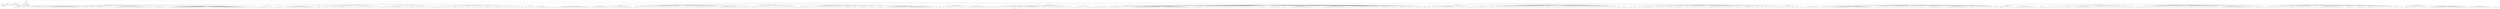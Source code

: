 digraph Tree {
	"t0" [label = "TEI"];
	"t1" [label = "teiHeader"];
	"t2" [label = "fileDesc"];
	"t3" [label = "titleStmt"];
	"t4" [label = "title"];
	"t5" [label = "title"];
	"t6" [label = "author"];
	"t7" [label = "surname"];
	"t8" [label = "forename"];
	"t9" [label = "publicationStmt"];
	"t10" [label = "publisher"];
	"t11" [label = "p"];
	"t12" [label = "sourceDesc"];
	"t13" [label = "genre"];
	"t14" [label = "inspiration"];
	"t15" [label = "structure"];
	"t16" [label = "type"];
	"t17" [label = "periode"];
	"t18" [label = "taille"];
	"t19" [label = "permalien"];
	"t20" [label = "edStmt"];
	"t21" [label = "profileDesc"];
	"t22" [label = "creation"];
	"t23" [label = "date"];
	"t24" [label = "date"];
	"t25" [label = "langUsage"];
	"t26" [label = "language"];
	"t27" [label = "textClass"];
	"t28" [label = "keywords"];
	"t29" [label = "term"];
	"t30" [label = "text"];
	"t31" [label = "body"];
	"t32" [label = "div1"];
	"t33" [label = "head"];
	"t34" [label = "div2"];
	"t35" [label = "head"];
	"t36" [label = "listPerson"];
	"t37" [label = "sp"];
	"t38" [label = "l"];
	"t39" [label = "l"];
	"t40" [label = "l"];
	"t41" [label = "l"];
	"t42" [label = "sp"];
	"t43" [label = "l"];
	"t44" [label = "l"];
	"t45" [label = "l"];
	"t46" [label = "sp"];
	"t47" [label = "l"];
	"t48" [label = "sp"];
	"t49" [label = "l"];
	"t50" [label = "l"];
	"t51" [label = "sp"];
	"t52" [label = "l"];
	"t53" [label = "l"];
	"t54" [label = "l"];
	"t55" [label = "l"];
	"t56" [label = "l"];
	"t57" [label = "l"];
	"t58" [label = "l"];
	"t59" [label = "l"];
	"t60" [label = "l"];
	"t61" [label = "l"];
	"t62" [label = "l"];
	"t63" [label = "sp"];
	"t64" [label = "l"];
	"t65" [label = "l"];
	"t66" [label = "sp"];
	"t67" [label = "l"];
	"t68" [label = "l"];
	"t69" [label = "l"];
	"t70" [label = "l"];
	"t71" [label = "l"];
	"t72" [label = "l"];
	"t73" [label = "l"];
	"t74" [label = "l"];
	"t75" [label = "l"];
	"t76" [label = "l"];
	"t77" [label = "l"];
	"t78" [label = "l"];
	"t79" [label = "l"];
	"t80" [label = "l"];
	"t81" [label = "l"];
	"t82" [label = "l"];
	"t83" [label = "l"];
	"t84" [label = "l"];
	"t85" [label = "l"];
	"t86" [label = "l"];
	"t87" [label = "l"];
	"t88" [label = "l"];
	"t89" [label = "l"];
	"t90" [label = "l"];
	"t91" [label = "l"];
	"t92" [label = "l"];
	"t93" [label = "l"];
	"t94" [label = "sp"];
	"t95" [label = "l"];
	"t96" [label = "l"];
	"t97" [label = "l"];
	"t98" [label = "l"];
	"t99" [label = "l"];
	"t100" [label = "l"];
	"t101" [label = "sp"];
	"t102" [label = "l"];
	"t103" [label = "l"];
	"t104" [label = "l"];
	"t105" [label = "l"];
	"t106" [label = "sp"];
	"t107" [label = "l"];
	"t108" [label = "sp"];
	"t109" [label = "l"];
	"t110" [label = "l"];
	"t111" [label = "l"];
	"t112" [label = "l"];
	"t113" [label = "l"];
	"t114" [label = "l"];
	"t115" [label = "sp"];
	"t116" [label = "l"];
	"t117" [label = "l"];
	"t118" [label = "sp"];
	"t119" [label = "l"];
	"t120" [label = "sp"];
	"t121" [label = "l"];
	"t122" [label = "sp"];
	"t123" [label = "l"];
	"t124" [label = "sp"];
	"t125" [label = "l"];
	"t126" [label = "sp"];
	"t127" [label = "l"];
	"t128" [label = "l"];
	"t129" [label = "l"];
	"t130" [label = "l"];
	"t131" [label = "l"];
	"t132" [label = "l"];
	"t133" [label = "l"];
	"t134" [label = "l"];
	"t135" [label = "l"];
	"t136" [label = "l"];
	"t137" [label = "l"];
	"t138" [label = "l"];
	"t139" [label = "l"];
	"t140" [label = "l"];
	"t141" [label = "l"];
	"t142" [label = "l"];
	"t143" [label = "l"];
	"t144" [label = "l"];
	"t145" [label = "l"];
	"t146" [label = "l"];
	"t147" [label = "l"];
	"t148" [label = "l"];
	"t149" [label = "l"];
	"t150" [label = "l"];
	"t151" [label = "l"];
	"t152" [label = "l"];
	"t153" [label = "l"];
	"t154" [label = "l"];
	"t155" [label = "sp"];
	"t156" [label = "l"];
	"t157" [label = "l"];
	"t158" [label = "l"];
	"t159" [label = "l"];
	"t160" [label = "sp"];
	"t161" [label = "l"];
	"t162" [label = "l"];
	"t163" [label = "l"];
	"t164" [label = "l"];
	"t165" [label = "l"];
	"t166" [label = "l"];
	"t167" [label = "l"];
	"t168" [label = "l"];
	"t169" [label = "l"];
	"t170" [label = "l"];
	"t171" [label = "sp"];
	"t172" [label = "l"];
	"t173" [label = "l"];
	"t174" [label = "l"];
	"t175" [label = "l"];
	"t176" [label = "l"];
	"t177" [label = "l"];
	"t178" [label = "l"];
	"t179" [label = "l"];
	"t180" [label = "l"];
	"t181" [label = "l"];
	"t182" [label = "l"];
	"t183" [label = "l"];
	"t184" [label = "l"];
	"t185" [label = "l"];
	"t186" [label = "l"];
	"t187" [label = "l"];
	"t188" [label = "l"];
	"t189" [label = "l"];
	"t190" [label = "l"];
	"t191" [label = "l"];
	"t192" [label = "l"];
	"t193" [label = "l"];
	"t194" [label = "l"];
	"t195" [label = "l"];
	"t196" [label = "l"];
	"t197" [label = "l"];
	"t198" [label = "l"];
	"t199" [label = "l"];
	"t200" [label = "l"];
	"t201" [label = "l"];
	"t202" [label = "l"];
	"t203" [label = "l"];
	"t204" [label = "l"];
	"t205" [label = "l"];
	"t206" [label = "l"];
	"t207" [label = "l"];
	"t208" [label = "l"];
	"t209" [label = "l"];
	"t210" [label = "l"];
	"t211" [label = "l"];
	"t212" [label = "l"];
	"t213" [label = "l"];
	"t214" [label = "l"];
	"t215" [label = "l"];
	"t216" [label = "l"];
	"t217" [label = "l"];
	"t218" [label = "l"];
	"t219" [label = "l"];
	"t220" [label = "l"];
	"t221" [label = "l"];
	"t222" [label = "l"];
	"t223" [label = "l"];
	"t224" [label = "l"];
	"t225" [label = "l"];
	"t226" [label = "l"];
	"t227" [label = "l"];
	"t228" [label = "l"];
	"t229" [label = "l"];
	"t230" [label = "l"];
	"t231" [label = "l"];
	"t232" [label = "l"];
	"t233" [label = "l"];
	"t234" [label = "l"];
	"t235" [label = "sp"];
	"t236" [label = "l"];
	"t237" [label = "l"];
	"t238" [label = "sp"];
	"t239" [label = "l"];
	"t240" [label = "sp"];
	"t241" [label = "l"];
	"t242" [label = "l"];
	"t243" [label = "l"];
	"t244" [label = "div2"];
	"t245" [label = "head"];
	"t246" [label = "listPerson"];
	"t247" [label = "sp"];
	"t248" [label = "l"];
	"t249" [label = "l"];
	"t250" [label = "l"];
	"t251" [label = "l"];
	"t252" [label = "l"];
	"t253" [label = "l"];
	"t254" [label = "l"];
	"t255" [label = "l"];
	"t256" [label = "sp"];
	"t257" [label = "l"];
	"t258" [label = "l"];
	"t259" [label = "l"];
	"t260" [label = "div2"];
	"t261" [label = "head"];
	"t262" [label = "listPerson"];
	"t263" [label = "sp"];
	"t264" [label = "l"];
	"t265" [label = "l"];
	"t266" [label = "l"];
	"t267" [label = "l"];
	"t268" [label = "l"];
	"t269" [label = "sp"];
	"t270" [label = "l"];
	"t271" [label = "l"];
	"t272" [label = "l"];
	"t273" [label = "l"];
	"t274" [label = "l"];
	"t275" [label = "l"];
	"t276" [label = "l"];
	"t277" [label = "l"];
	"t278" [label = "l"];
	"t279" [label = "l"];
	"t280" [label = "l"];
	"t281" [label = "l"];
	"t282" [label = "l"];
	"t283" [label = "l"];
	"t284" [label = "l"];
	"t285" [label = "l"];
	"t286" [label = "l"];
	"t287" [label = "l"];
	"t288" [label = "l"];
	"t289" [label = "l"];
	"t290" [label = "l"];
	"t291" [label = "l"];
	"t292" [label = "l"];
	"t293" [label = "l"];
	"t294" [label = "l"];
	"t295" [label = "sp"];
	"t296" [label = "l"];
	"t297" [label = "l"];
	"t298" [label = "l"];
	"t299" [label = "l"];
	"t300" [label = "l"];
	"t301" [label = "sp"];
	"t302" [label = "l"];
	"t303" [label = "l"];
	"t304" [label = "l"];
	"t305" [label = "l"];
	"t306" [label = "l"];
	"t307" [label = "l"];
	"t308" [label = "sp"];
	"t309" [label = "l"];
	"t310" [label = "l"];
	"t311" [label = "l"];
	"t312" [label = "sp"];
	"t313" [label = "l"];
	"t314" [label = "sp"];
	"t315" [label = "l"];
	"t316" [label = "sp"];
	"t317" [label = "l"];
	"t318" [label = "l"];
	"t319" [label = "l"];
	"t320" [label = "l"];
	"t321" [label = "l"];
	"t322" [label = "l"];
	"t323" [label = "l"];
	"t324" [label = "l"];
	"t325" [label = "sp"];
	"t326" [label = "l"];
	"t327" [label = "l"];
	"t328" [label = "l"];
	"t329" [label = "l"];
	"t330" [label = "sp"];
	"t331" [label = "l"];
	"t332" [label = "l"];
	"t333" [label = "l"];
	"t334" [label = "l"];
	"t335" [label = "l"];
	"t336" [label = "sp"];
	"t337" [label = "l"];
	"t338" [label = "l"];
	"t339" [label = "l"];
	"t340" [label = "sp"];
	"t341" [label = "l"];
	"t342" [label = "l"];
	"t343" [label = "sp"];
	"t344" [label = "l"];
	"t345" [label = "sp"];
	"t346" [label = "l"];
	"t347" [label = "sp"];
	"t348" [label = "l"];
	"t349" [label = "l"];
	"t350" [label = "l"];
	"t351" [label = "l"];
	"t352" [label = "sp"];
	"t353" [label = "l"];
	"t354" [label = "sp"];
	"t355" [label = "l"];
	"t356" [label = "sp"];
	"t357" [label = "l"];
	"t358" [label = "sp"];
	"t359" [label = "l"];
	"t360" [label = "l"];
	"t361" [label = "l"];
	"t362" [label = "l"];
	"t363" [label = "div2"];
	"t364" [label = "head"];
	"t365" [label = "listPerson"];
	"t366" [label = "sp"];
	"t367" [label = "l"];
	"t368" [label = "sp"];
	"t369" [label = "l"];
	"t370" [label = "sp"];
	"t371" [label = "l"];
	"t372" [label = "sp"];
	"t373" [label = "l"];
	"t374" [label = "l"];
	"t375" [label = "l"];
	"t376" [label = "l"];
	"t377" [label = "l"];
	"t378" [label = "l"];
	"t379" [label = "l"];
	"t380" [label = "l"];
	"t381" [label = "l"];
	"t382" [label = "l"];
	"t383" [label = "l"];
	"t384" [label = "l"];
	"t385" [label = "sp"];
	"t386" [label = "l"];
	"t387" [label = "l"];
	"t388" [label = "sp"];
	"t389" [label = "l"];
	"t390" [label = "l"];
	"t391" [label = "l"];
	"t392" [label = "l"];
	"t393" [label = "l"];
	"t394" [label = "l"];
	"t395" [label = "l"];
	"t396" [label = "sp"];
	"t397" [label = "l"];
	"t398" [label = "l"];
	"t399" [label = "l"];
	"t400" [label = "l"];
	"t401" [label = "sp"];
	"t402" [label = "l"];
	"t403" [label = "sp"];
	"t404" [label = "l"];
	"t405" [label = "l"];
	"t406" [label = "sp"];
	"t407" [label = "l"];
	"t408" [label = "l"];
	"t409" [label = "l"];
	"t410" [label = "sp"];
	"t411" [label = "l"];
	"t412" [label = "l"];
	"t413" [label = "sp"];
	"t414" [label = "l"];
	"t415" [label = "l"];
	"t416" [label = "div2"];
	"t417" [label = "head"];
	"t418" [label = "listPerson"];
	"t419" [label = "sp"];
	"t420" [label = "l"];
	"t421" [label = "l"];
	"t422" [label = "l"];
	"t423" [label = "l"];
	"t424" [label = "sp"];
	"t425" [label = "l"];
	"t426" [label = "l"];
	"t427" [label = "sp"];
	"t428" [label = "l"];
	"t429" [label = "l"];
	"t430" [label = "l"];
	"t431" [label = "l"];
	"t432" [label = "sp"];
	"t433" [label = "l"];
	"t434" [label = "l"];
	"t435" [label = "l"];
	"t436" [label = "l"];
	"t437" [label = "l"];
	"t438" [label = "l"];
	"t439" [label = "l"];
	"t440" [label = "sp"];
	"t441" [label = "l"];
	"t442" [label = "l"];
	"t443" [label = "l"];
	"t444" [label = "l"];
	"t445" [label = "sp"];
	"t446" [label = "l"];
	"t447" [label = "sp"];
	"t448" [label = "l"];
	"t449" [label = "sp"];
	"t450" [label = "l"];
	"t451" [label = "l"];
	"t452" [label = "sp"];
	"t453" [label = "l"];
	"t454" [label = "l"];
	"t455" [label = "l"];
	"t456" [label = "l"];
	"t457" [label = "l"];
	"t458" [label = "l"];
	"t459" [label = "sp"];
	"t460" [label = "l"];
	"t461" [label = "sp"];
	"t462" [label = "l"];
	"t463" [label = "sp"];
	"t464" [label = "l"];
	"t465" [label = "l"];
	"t466" [label = "sp"];
	"t467" [label = "l"];
	"t468" [label = "l"];
	"t469" [label = "l"];
	"t470" [label = "l"];
	"t471" [label = "l"];
	"t472" [label = "l"];
	"t473" [label = "l"];
	"t474" [label = "l"];
	"t475" [label = "sp"];
	"t476" [label = "l"];
	"t477" [label = "l"];
	"t478" [label = "l"];
	"t479" [label = "l"];
	"t480" [label = "l"];
	"t481" [label = "l"];
	"t482" [label = "l"];
	"t483" [label = "l"];
	"t484" [label = "sp"];
	"t485" [label = "l"];
	"t486" [label = "l"];
	"t487" [label = "l"];
	"t488" [label = "l"];
	"t489" [label = "sp"];
	"t490" [label = "l"];
	"t491" [label = "l"];
	"t492" [label = "l"];
	"t493" [label = "sp"];
	"t494" [label = "l"];
	"t495" [label = "l"];
	"t496" [label = "sp"];
	"t497" [label = "l"];
	"t498" [label = "l"];
	"t499" [label = "l"];
	"t500" [label = "l"];
	"t501" [label = "l"];
	"t502" [label = "sp"];
	"t503" [label = "l"];
	"t504" [label = "l"];
	"t505" [label = "div2"];
	"t506" [label = "head"];
	"t507" [label = "listPerson"];
	"t508" [label = "sp"];
	"t509" [label = "l"];
	"t510" [label = "sp"];
	"t511" [label = "l"];
	"t512" [label = "l"];
	"t513" [label = "sp"];
	"t514" [label = "l"];
	"t515" [label = "sp"];
	"t516" [label = "l"];
	"t517" [label = "sp"];
	"t518" [label = "l"];
	"t519" [label = "l"];
	"t520" [label = "l"];
	"t521" [label = "l"];
	"t522" [label = "l"];
	"t523" [label = "l"];
	"t524" [label = "l"];
	"t525" [label = "l"];
	"t526" [label = "l"];
	"t527" [label = "l"];
	"t528" [label = "l"];
	"t529" [label = "l"];
	"t530" [label = "l"];
	"t531" [label = "sp"];
	"t532" [label = "l"];
	"t533" [label = "l"];
	"t534" [label = "l"];
	"t535" [label = "div1"];
	"t536" [label = "head"];
	"t537" [label = "div2"];
	"t538" [label = "head"];
	"t539" [label = "listPerson"];
	"t540" [label = "sp"];
	"t541" [label = "l"];
	"t542" [label = "l"];
	"t543" [label = "l"];
	"t544" [label = "l"];
	"t545" [label = "l"];
	"t546" [label = "l"];
	"t547" [label = "l"];
	"t548" [label = "l"];
	"t549" [label = "l"];
	"t550" [label = "l"];
	"t551" [label = "l"];
	"t552" [label = "l"];
	"t553" [label = "l"];
	"t554" [label = "l"];
	"t555" [label = "l"];
	"t556" [label = "l"];
	"t557" [label = "l"];
	"t558" [label = "l"];
	"t559" [label = "l"];
	"t560" [label = "l"];
	"t561" [label = "l"];
	"t562" [label = "l"];
	"t563" [label = "l"];
	"t564" [label = "l"];
	"t565" [label = "l"];
	"t566" [label = "sp"];
	"t567" [label = "l"];
	"t568" [label = "l"];
	"t569" [label = "l"];
	"t570" [label = "l"];
	"t571" [label = "l"];
	"t572" [label = "l"];
	"t573" [label = "l"];
	"t574" [label = "l"];
	"t575" [label = "l"];
	"t576" [label = "l"];
	"t577" [label = "l"];
	"t578" [label = "l"];
	"t579" [label = "l"];
	"t580" [label = "l"];
	"t581" [label = "l"];
	"t582" [label = "sp"];
	"t583" [label = "l"];
	"t584" [label = "l"];
	"t585" [label = "sp"];
	"t586" [label = "l"];
	"t587" [label = "l"];
	"t588" [label = "l"];
	"t589" [label = "l"];
	"t590" [label = "l"];
	"t591" [label = "l"];
	"t592" [label = "l"];
	"t593" [label = "l"];
	"t594" [label = "l"];
	"t595" [label = "l"];
	"t596" [label = "l"];
	"t597" [label = "l"];
	"t598" [label = "l"];
	"t599" [label = "l"];
	"t600" [label = "l"];
	"t601" [label = "sp"];
	"t602" [label = "l"];
	"t603" [label = "sp"];
	"t604" [label = "l"];
	"t605" [label = "div2"];
	"t606" [label = "head"];
	"t607" [label = "listPerson"];
	"t608" [label = "sp"];
	"t609" [label = "l"];
	"t610" [label = "l"];
	"t611" [label = "sp"];
	"t612" [label = "l"];
	"t613" [label = "sp"];
	"t614" [label = "l"];
	"t615" [label = "l"];
	"t616" [label = "l"];
	"t617" [label = "sp"];
	"t618" [label = "l"];
	"t619" [label = "sp"];
	"t620" [label = "l"];
	"t621" [label = "l"];
	"t622" [label = "sp"];
	"t623" [label = "l"];
	"t624" [label = "l"];
	"t625" [label = "sp"];
	"t626" [label = "l"];
	"t627" [label = "l"];
	"t628" [label = "l"];
	"t629" [label = "l"];
	"t630" [label = "sp"];
	"t631" [label = "l"];
	"t632" [label = "sp"];
	"t633" [label = "l"];
	"t634" [label = "l"];
	"t635" [label = "sp"];
	"t636" [label = "l"];
	"t637" [label = "sp"];
	"t638" [label = "l"];
	"t639" [label = "sp"];
	"t640" [label = "l"];
	"t641" [label = "sp"];
	"t642" [label = "l"];
	"t643" [label = "l"];
	"t644" [label = "l"];
	"t645" [label = "sp"];
	"t646" [label = "l"];
	"t647" [label = "sp"];
	"t648" [label = "l"];
	"t649" [label = "l"];
	"t650" [label = "l"];
	"t651" [label = "sp"];
	"t652" [label = "l"];
	"t653" [label = "sp"];
	"t654" [label = "l"];
	"t655" [label = "l"];
	"t656" [label = "l"];
	"t657" [label = "l"];
	"t658" [label = "sp"];
	"t659" [label = "l"];
	"t660" [label = "l"];
	"t661" [label = "l"];
	"t662" [label = "sp"];
	"t663" [label = "l"];
	"t664" [label = "l"];
	"t665" [label = "l"];
	"t666" [label = "l"];
	"t667" [label = "sp"];
	"t668" [label = "l"];
	"t669" [label = "sp"];
	"t670" [label = "l"];
	"t671" [label = "l"];
	"t672" [label = "sp"];
	"t673" [label = "l"];
	"t674" [label = "sp"];
	"t675" [label = "l"];
	"t676" [label = "l"];
	"t677" [label = "l"];
	"t678" [label = "l"];
	"t679" [label = "l"];
	"t680" [label = "l"];
	"t681" [label = "l"];
	"t682" [label = "l"];
	"t683" [label = "l"];
	"t684" [label = "sp"];
	"t685" [label = "l"];
	"t686" [label = "sp"];
	"t687" [label = "l"];
	"t688" [label = "l"];
	"t689" [label = "sp"];
	"t690" [label = "l"];
	"t691" [label = "sp"];
	"t692" [label = "l"];
	"t693" [label = "sp"];
	"t694" [label = "l"];
	"t695" [label = "sp"];
	"t696" [label = "l"];
	"t697" [label = "l"];
	"t698" [label = "sp"];
	"t699" [label = "l"];
	"t700" [label = "sp"];
	"t701" [label = "l"];
	"t702" [label = "l"];
	"t703" [label = "l"];
	"t704" [label = "l"];
	"t705" [label = "l"];
	"t706" [label = "l"];
	"t707" [label = "l"];
	"t708" [label = "l"];
	"t709" [label = "l"];
	"t710" [label = "l"];
	"t711" [label = "l"];
	"t712" [label = "l"];
	"t713" [label = "l"];
	"t714" [label = "l"];
	"t715" [label = "l"];
	"t716" [label = "l"];
	"t717" [label = "l"];
	"t718" [label = "sp"];
	"t719" [label = "l"];
	"t720" [label = "sp"];
	"t721" [label = "l"];
	"t722" [label = "sp"];
	"t723" [label = "l"];
	"t724" [label = "l"];
	"t725" [label = "l"];
	"t726" [label = "l"];
	"t727" [label = "sp"];
	"t728" [label = "l"];
	"t729" [label = "sp"];
	"t730" [label = "l"];
	"t731" [label = "l"];
	"t732" [label = "div2"];
	"t733" [label = "head"];
	"t734" [label = "listPerson"];
	"t735" [label = "sp"];
	"t736" [label = "l"];
	"t737" [label = "sp"];
	"t738" [label = "l"];
	"t739" [label = "sp"];
	"t740" [label = "l"];
	"t741" [label = "sp"];
	"t742" [label = "l"];
	"t743" [label = "l"];
	"t744" [label = "sp"];
	"t745" [label = "l"];
	"t746" [label = "sp"];
	"t747" [label = "l"];
	"t748" [label = "sp"];
	"t749" [label = "l"];
	"t750" [label = "sp"];
	"t751" [label = "l"];
	"t752" [label = "l"];
	"t753" [label = "sp"];
	"t754" [label = "l"];
	"t755" [label = "l"];
	"t756" [label = "l"];
	"t757" [label = "l"];
	"t758" [label = "sp"];
	"t759" [label = "l"];
	"t760" [label = "l"];
	"t761" [label = "l"];
	"t762" [label = "l"];
	"t763" [label = "sp"];
	"t764" [label = "l"];
	"t765" [label = "l"];
	"t766" [label = "l"];
	"t767" [label = "l"];
	"t768" [label = "sp"];
	"t769" [label = "l"];
	"t770" [label = "l"];
	"t771" [label = "sp"];
	"t772" [label = "l"];
	"t773" [label = "l"];
	"t774" [label = "sp"];
	"t775" [label = "l"];
	"t776" [label = "l"];
	"t777" [label = "sp"];
	"t778" [label = "l"];
	"t779" [label = "sp"];
	"t780" [label = "l"];
	"t781" [label = "sp"];
	"t782" [label = "l"];
	"t783" [label = "sp"];
	"t784" [label = "l"];
	"t785" [label = "div2"];
	"t786" [label = "head"];
	"t787" [label = "listPerson"];
	"t788" [label = "sp"];
	"t789" [label = "l"];
	"t790" [label = "l"];
	"t791" [label = "l"];
	"t792" [label = "l"];
	"t793" [label = "l"];
	"t794" [label = "l"];
	"t795" [label = "l"];
	"t796" [label = "l"];
	"t797" [label = "l"];
	"t798" [label = "l"];
	"t799" [label = "sp"];
	"t800" [label = "l"];
	"t801" [label = "l"];
	"t802" [label = "sp"];
	"t803" [label = "l"];
	"t804" [label = "l"];
	"t805" [label = "l"];
	"t806" [label = "sp"];
	"t807" [label = "l"];
	"t808" [label = "sp"];
	"t809" [label = "l"];
	"t810" [label = "sp"];
	"t811" [label = "l"];
	"t812" [label = "sp"];
	"t813" [label = "l"];
	"t814" [label = "sp"];
	"t815" [label = "l"];
	"t816" [label = "sp"];
	"t817" [label = "l"];
	"t818" [label = "sp"];
	"t819" [label = "l"];
	"t820" [label = "sp"];
	"t821" [label = "l"];
	"t822" [label = "sp"];
	"t823" [label = "l"];
	"t824" [label = "sp"];
	"t825" [label = "l"];
	"t826" [label = "sp"];
	"t827" [label = "l"];
	"t828" [label = "sp"];
	"t829" [label = "l"];
	"t830" [label = "sp"];
	"t831" [label = "l"];
	"t832" [label = "sp"];
	"t833" [label = "l"];
	"t834" [label = "sp"];
	"t835" [label = "l"];
	"t836" [label = "sp"];
	"t837" [label = "l"];
	"t838" [label = "l"];
	"t839" [label = "l"];
	"t840" [label = "l"];
	"t841" [label = "sp"];
	"t842" [label = "l"];
	"t843" [label = "l"];
	"t844" [label = "l"];
	"t845" [label = "l"];
	"t846" [label = "l"];
	"t847" [label = "l"];
	"t848" [label = "l"];
	"t849" [label = "l"];
	"t850" [label = "sp"];
	"t851" [label = "l"];
	"t852" [label = "l"];
	"t853" [label = "l"];
	"t854" [label = "l"];
	"t855" [label = "sp"];
	"t856" [label = "l"];
	"t857" [label = "l"];
	"t858" [label = "l"];
	"t859" [label = "l"];
	"t860" [label = "l"];
	"t861" [label = "l"];
	"t862" [label = "l"];
	"t863" [label = "sp"];
	"t864" [label = "l"];
	"t865" [label = "l"];
	"t866" [label = "l"];
	"t867" [label = "l"];
	"t868" [label = "l"];
	"t869" [label = "l"];
	"t870" [label = "l"];
	"t871" [label = "sp"];
	"t872" [label = "l"];
	"t873" [label = "l"];
	"t874" [label = "l"];
	"t875" [label = "l"];
	"t876" [label = "l"];
	"t877" [label = "l"];
	"t878" [label = "sp"];
	"t879" [label = "l"];
	"t880" [label = "l"];
	"t881" [label = "l"];
	"t882" [label = "l"];
	"t883" [label = "l"];
	"t884" [label = "l"];
	"t885" [label = "l"];
	"t886" [label = "l"];
	"t887" [label = "l"];
	"t888" [label = "l"];
	"t889" [label = "l"];
	"t890" [label = "l"];
	"t891" [label = "l"];
	"t892" [label = "l"];
	"t893" [label = "l"];
	"t894" [label = "l"];
	"t895" [label = "l"];
	"t896" [label = "l"];
	"t897" [label = "l"];
	"t898" [label = "l"];
	"t899" [label = "l"];
	"t900" [label = "l"];
	"t901" [label = "l"];
	"t902" [label = "l"];
	"t903" [label = "l"];
	"t904" [label = "l"];
	"t905" [label = "l"];
	"t906" [label = "l"];
	"t907" [label = "l"];
	"t908" [label = "l"];
	"t909" [label = "l"];
	"t910" [label = "l"];
	"t911" [label = "l"];
	"t912" [label = "l"];
	"t913" [label = "l"];
	"t914" [label = "l"];
	"t915" [label = "sp"];
	"t916" [label = "l"];
	"t917" [label = "sp"];
	"t918" [label = "l"];
	"t919" [label = "sp"];
	"t920" [label = "l"];
	"t921" [label = "sp"];
	"t922" [label = "l"];
	"t923" [label = "l"];
	"t924" [label = "div2"];
	"t925" [label = "head"];
	"t926" [label = "listPerson"];
	"t927" [label = "sp"];
	"t928" [label = "l"];
	"t929" [label = "l"];
	"t930" [label = "l"];
	"t931" [label = "sp"];
	"t932" [label = "l"];
	"t933" [label = "sp"];
	"t934" [label = "l"];
	"t935" [label = "l"];
	"t936" [label = "l"];
	"t937" [label = "l"];
	"t938" [label = "sp"];
	"t939" [label = "l"];
	"t940" [label = "sp"];
	"t941" [label = "l"];
	"t942" [label = "sp"];
	"t943" [label = "l"];
	"t944" [label = "sp"];
	"t945" [label = "l"];
	"t946" [label = "sp"];
	"t947" [label = "l"];
	"t948" [label = "sp"];
	"t949" [label = "l"];
	"t950" [label = "sp"];
	"t951" [label = "l"];
	"t952" [label = "sp"];
	"t953" [label = "l"];
	"t954" [label = "l"];
	"t955" [label = "l"];
	"t956" [label = "sp"];
	"t957" [label = "l"];
	"t958" [label = "sp"];
	"t959" [label = "l"];
	"t960" [label = "l"];
	"t961" [label = "l"];
	"t962" [label = "l"];
	"t963" [label = "l"];
	"t964" [label = "l"];
	"t965" [label = "l"];
	"t966" [label = "l"];
	"t967" [label = "l"];
	"t968" [label = "l"];
	"t969" [label = "l"];
	"t970" [label = "l"];
	"t971" [label = "l"];
	"t972" [label = "l"];
	"t973" [label = "l"];
	"t974" [label = "l"];
	"t975" [label = "l"];
	"t976" [label = "l"];
	"t977" [label = "sp"];
	"t978" [label = "l"];
	"t979" [label = "l"];
	"t980" [label = "sp"];
	"t981" [label = "l"];
	"t982" [label = "l"];
	"t983" [label = "div1"];
	"t984" [label = "head"];
	"t985" [label = "div2"];
	"t986" [label = "head"];
	"t987" [label = "listPerson"];
	"t988" [label = "sp"];
	"t989" [label = "l"];
	"t990" [label = "l"];
	"t991" [label = "sp"];
	"t992" [label = "l"];
	"t993" [label = "sp"];
	"t994" [label = "l"];
	"t995" [label = "l"];
	"t996" [label = "sp"];
	"t997" [label = "l"];
	"t998" [label = "sp"];
	"t999" [label = "l"];
	"t1000" [label = "sp"];
	"t1001" [label = "l"];
	"t1002" [label = "l"];
	"t1003" [label = "sp"];
	"t1004" [label = "l"];
	"t1005" [label = "sp"];
	"t1006" [label = "l"];
	"t1007" [label = "l"];
	"t1008" [label = "p"];
	"t1009" [label = "s"];
	"t1010" [label = "p"];
	"t1011" [label = "s"];
	"t1012" [label = "p"];
	"t1013" [label = "s"];
	"t1014" [label = "sp"];
	"t1015" [label = "l"];
	"t1016" [label = "l"];
	"t1017" [label = "l"];
	"t1018" [label = "l"];
	"t1019" [label = "sp"];
	"t1020" [label = "l"];
	"t1021" [label = "l"];
	"t1022" [label = "l"];
	"t1023" [label = "l"];
	"t1024" [label = "l"];
	"t1025" [label = "l"];
	"t1026" [label = "l"];
	"t1027" [label = "l"];
	"t1028" [label = "l"];
	"t1029" [label = "l"];
	"t1030" [label = "l"];
	"t1031" [label = "l"];
	"t1032" [label = "l"];
	"t1033" [label = "l"];
	"t1034" [label = "sp"];
	"t1035" [label = "l"];
	"t1036" [label = "l"];
	"t1037" [label = "l"];
	"t1038" [label = "l"];
	"t1039" [label = "l"];
	"t1040" [label = "l"];
	"t1041" [label = "sp"];
	"t1042" [label = "l"];
	"t1043" [label = "sp"];
	"t1044" [label = "l"];
	"t1045" [label = "sp"];
	"t1046" [label = "l"];
	"t1047" [label = "sp"];
	"t1048" [label = "l"];
	"t1049" [label = "sp"];
	"t1050" [label = "l"];
	"t1051" [label = "l"];
	"t1052" [label = "sp"];
	"t1053" [label = "l"];
	"t1054" [label = "sp"];
	"t1055" [label = "l"];
	"t1056" [label = "l"];
	"t1057" [label = "l"];
	"t1058" [label = "sp"];
	"t1059" [label = "l"];
	"t1060" [label = "sp"];
	"t1061" [label = "l"];
	"t1062" [label = "sp"];
	"t1063" [label = "l"];
	"t1064" [label = "sp"];
	"t1065" [label = "l"];
	"t1066" [label = "l"];
	"t1067" [label = "sp"];
	"t1068" [label = "l"];
	"t1069" [label = "l"];
	"t1070" [label = "l"];
	"t1071" [label = "l"];
	"t1072" [label = "div2"];
	"t1073" [label = "head"];
	"t1074" [label = "listPerson"];
	"t1075" [label = "sp"];
	"t1076" [label = "l"];
	"t1077" [label = "l"];
	"t1078" [label = "l"];
	"t1079" [label = "l"];
	"t1080" [label = "l"];
	"t1081" [label = "l"];
	"t1082" [label = "sp"];
	"t1083" [label = "l"];
	"t1084" [label = "sp"];
	"t1085" [label = "l"];
	"t1086" [label = "l"];
	"t1087" [label = "l"];
	"t1088" [label = "sp"];
	"t1089" [label = "l"];
	"t1090" [label = "sp"];
	"t1091" [label = "l"];
	"t1092" [label = "div2"];
	"t1093" [label = "head"];
	"t1094" [label = "listPerson"];
	"t1095" [label = "sp"];
	"t1096" [label = "l"];
	"t1097" [label = "l"];
	"t1098" [label = "l"];
	"t1099" [label = "l"];
	"t1100" [label = "l"];
	"t1101" [label = "l"];
	"t1102" [label = "l"];
	"t1103" [label = "l"];
	"t1104" [label = "l"];
	"t1105" [label = "l"];
	"t1106" [label = "l"];
	"t1107" [label = "sp"];
	"t1108" [label = "l"];
	"t1109" [label = "sp"];
	"t1110" [label = "l"];
	"t1111" [label = "l"];
	"t1112" [label = "l"];
	"t1113" [label = "l"];
	"t1114" [label = "l"];
	"t1115" [label = "l"];
	"t1116" [label = "l"];
	"t1117" [label = "l"];
	"t1118" [label = "l"];
	"t1119" [label = "l"];
	"t1120" [label = "sp"];
	"t1121" [label = "l"];
	"t1122" [label = "sp"];
	"t1123" [label = "l"];
	"t1124" [label = "sp"];
	"t1125" [label = "l"];
	"t1126" [label = "sp"];
	"t1127" [label = "l"];
	"t1128" [label = "l"];
	"t1129" [label = "sp"];
	"t1130" [label = "l"];
	"t1131" [label = "sp"];
	"t1132" [label = "l"];
	"t1133" [label = "sp"];
	"t1134" [label = "l"];
	"t1135" [label = "l"];
	"t1136" [label = "l"];
	"t1137" [label = "l"];
	"t1138" [label = "l"];
	"t1139" [label = "l"];
	"t1140" [label = "l"];
	"t1141" [label = "l"];
	"t1142" [label = "l"];
	"t1143" [label = "l"];
	"t1144" [label = "l"];
	"t1145" [label = "l"];
	"t1146" [label = "l"];
	"t1147" [label = "l"];
	"t1148" [label = "l"];
	"t1149" [label = "l"];
	"t1150" [label = "l"];
	"t1151" [label = "l"];
	"t1152" [label = "l"];
	"t1153" [label = "l"];
	"t1154" [label = "l"];
	"t1155" [label = "l"];
	"t1156" [label = "l"];
	"t1157" [label = "l"];
	"t1158" [label = "l"];
	"t1159" [label = "l"];
	"t1160" [label = "l"];
	"t1161" [label = "l"];
	"t1162" [label = "l"];
	"t1163" [label = "l"];
	"t1164" [label = "l"];
	"t1165" [label = "l"];
	"t1166" [label = "l"];
	"t1167" [label = "l"];
	"t1168" [label = "l"];
	"t1169" [label = "l"];
	"t1170" [label = "l"];
	"t1171" [label = "l"];
	"t1172" [label = "l"];
	"t1173" [label = "l"];
	"t1174" [label = "l"];
	"t1175" [label = "l"];
	"t1176" [label = "l"];
	"t1177" [label = "l"];
	"t1178" [label = "l"];
	"t1179" [label = "l"];
	"t1180" [label = "sp"];
	"t1181" [label = "l"];
	"t1182" [label = "sp"];
	"t1183" [label = "l"];
	"t1184" [label = "l"];
	"t1185" [label = "l"];
	"t1186" [label = "l"];
	"t1187" [label = "l"];
	"t1188" [label = "l"];
	"t1189" [label = "l"];
	"t1190" [label = "l"];
	"t1191" [label = "l"];
	"t1192" [label = "sp"];
	"t1193" [label = "l"];
	"t1194" [label = "sp"];
	"t1195" [label = "l"];
	"t1196" [label = "sp"];
	"t1197" [label = "l"];
	"t1198" [label = "sp"];
	"t1199" [label = "l"];
	"t1200" [label = "l"];
	"t1201" [label = "l"];
	"t1202" [label = "sp"];
	"t1203" [label = "l"];
	"t1204" [label = "l"];
	"t1205" [label = "sp"];
	"t1206" [label = "l"];
	"t1207" [label = "l"];
	"t1208" [label = "l"];
	"t1209" [label = "sp"];
	"t1210" [label = "l"];
	"t1211" [label = "l"];
	"t1212" [label = "sp"];
	"t1213" [label = "l"];
	"t1214" [label = "l"];
	"t1215" [label = "sp"];
	"t1216" [label = "l"];
	"t1217" [label = "sp"];
	"t1218" [label = "l"];
	"t1219" [label = "sp"];
	"t1220" [label = "l"];
	"t1221" [label = "sp"];
	"t1222" [label = "l"];
	"t1223" [label = "l"];
	"t1224" [label = "l"];
	"t1225" [label = "l"];
	"t1226" [label = "l"];
	"t1227" [label = "sp"];
	"t1228" [label = "l"];
	"t1229" [label = "sp"];
	"t1230" [label = "l"];
	"t1231" [label = "sp"];
	"t1232" [label = "l"];
	"t1233" [label = "sp"];
	"t1234" [label = "l"];
	"t1235" [label = "sp"];
	"t1236" [label = "l"];
	"t1237" [label = "sp"];
	"t1238" [label = "l"];
	"t1239" [label = "sp"];
	"t1240" [label = "l"];
	"t1241" [label = "sp"];
	"t1242" [label = "l"];
	"t1243" [label = "l"];
	"t1244" [label = "sp"];
	"t1245" [label = "l"];
	"t1246" [label = "sp"];
	"t1247" [label = "l"];
	"t1248" [label = "l"];
	"t1249" [label = "sp"];
	"t1250" [label = "l"];
	"t1251" [label = "l"];
	"t1252" [label = "sp"];
	"t1253" [label = "l"];
	"t1254" [label = "l"];
	"t1255" [label = "l"];
	"t1256" [label = "sp"];
	"t1257" [label = "l"];
	"t1258" [label = "sp"];
	"t1259" [label = "l"];
	"t1260" [label = "l"];
	"t1261" [label = "l"];
	"t1262" [label = "l"];
	"t1263" [label = "l"];
	"t1264" [label = "l"];
	"t1265" [label = "sp"];
	"t1266" [label = "l"];
	"t1267" [label = "sp"];
	"t1268" [label = "l"];
	"t1269" [label = "l"];
	"t1270" [label = "l"];
	"t1271" [label = "l"];
	"t1272" [label = "l"];
	"t1273" [label = "l"];
	"t1274" [label = "l"];
	"t1275" [label = "l"];
	"t1276" [label = "l"];
	"t1277" [label = "l"];
	"t1278" [label = "sp"];
	"t1279" [label = "l"];
	"t1280" [label = "sp"];
	"t1281" [label = "l"];
	"t1282" [label = "l"];
	"t1283" [label = "l"];
	"t1284" [label = "sp"];
	"t1285" [label = "l"];
	"t1286" [label = "sp"];
	"t1287" [label = "l"];
	"t1288" [label = "l"];
	"t1289" [label = "l"];
	"t1290" [label = "l"];
	"t1291" [label = "l"];
	"t1292" [label = "l"];
	"t1293" [label = "l"];
	"t1294" [label = "l"];
	"t1295" [label = "l"];
	"t1296" [label = "l"];
	"t1297" [label = "l"];
	"t1298" [label = "l"];
	"t1299" [label = "l"];
	"t1300" [label = "l"];
	"t1301" [label = "l"];
	"t1302" [label = "l"];
	"t1303" [label = "l"];
	"t1304" [label = "l"];
	"t1305" [label = "l"];
	"t1306" [label = "sp"];
	"t1307" [label = "l"];
	"t1308" [label = "sp"];
	"t1309" [label = "l"];
	"t1310" [label = "sp"];
	"t1311" [label = "l"];
	"t1312" [label = "l"];
	"t1313" [label = "l"];
	"t1314" [label = "sp"];
	"t1315" [label = "l"];
	"t1316" [label = "l"];
	"t1317" [label = "sp"];
	"t1318" [label = "l"];
	"t1319" [label = "l"];
	"t1320" [label = "l"];
	"t1321" [label = "l"];
	"t1322" [label = "l"];
	"t1323" [label = "l"];
	"t1324" [label = "l"];
	"t1325" [label = "l"];
	"t1326" [label = "l"];
	"t1327" [label = "l"];
	"t1328" [label = "l"];
	"t1329" [label = "l"];
	"t1330" [label = "l"];
	"t1331" [label = "l"];
	"t1332" [label = "l"];
	"t1333" [label = "l"];
	"t1334" [label = "l"];
	"t1335" [label = "l"];
	"t1336" [label = "l"];
	"t1337" [label = "l"];
	"t1338" [label = "l"];
	"t1339" [label = "sp"];
	"t1340" [label = "l"];
	"t1341" [label = "sp"];
	"t1342" [label = "l"];
	"t1343" [label = "l"];
	"t1344" [label = "l"];
	"t1345" [label = "l"];
	"t1346" [label = "sp"];
	"t1347" [label = "l"];
	"t1348" [label = "sp"];
	"t1349" [label = "l"];
	"t1350" [label = "sp"];
	"t1351" [label = "l"];
	"t1352" [label = "sp"];
	"t1353" [label = "l"];
	"t1354" [label = "sp"];
	"t1355" [label = "l"];
	"t1356" [label = "sp"];
	"t1357" [label = "l"];
	"t1358" [label = "sp"];
	"t1359" [label = "l"];
	"t1360" [label = "sp"];
	"t1361" [label = "l"];
	"t1362" [label = "sp"];
	"t1363" [label = "l"];
	"t1364" [label = "sp"];
	"t1365" [label = "l"];
	"t1366" [label = "sp"];
	"t1367" [label = "l"];
	"t1368" [label = "sp"];
	"t1369" [label = "l"];
	"t1370" [label = "l"];
	"t1371" [label = "l"];
	"t1372" [label = "l"];
	"t1373" [label = "l"];
	"t1374" [label = "sp"];
	"t1375" [label = "l"];
	"t1376" [label = "sp"];
	"t1377" [label = "l"];
	"t1378" [label = "sp"];
	"t1379" [label = "l"];
	"t1380" [label = "sp"];
	"t1381" [label = "l"];
	"t1382" [label = "l"];
	"t1383" [label = "l"];
	"t1384" [label = "l"];
	"t1385" [label = "l"];
	"t1386" [label = "l"];
	"t1387" [label = "l"];
	"t1388" [label = "sp"];
	"t1389" [label = "l"];
	"t1390" [label = "sp"];
	"t1391" [label = "l"];
	"t1392" [label = "sp"];
	"t1393" [label = "l"];
	"t1394" [label = "l"];
	"t1395" [label = "sp"];
	"t1396" [label = "l"];
	"t1397" [label = "l"];
	"t1398" [label = "sp"];
	"t1399" [label = "l"];
	"t1400" [label = "l"];
	"t1401" [label = "l"];
	"t1402" [label = "l"];
	"t1403" [label = "l"];
	"t1404" [label = "l"];
	"t1405" [label = "l"];
	"t1406" [label = "l"];
	"t1407" [label = "sp"];
	"t1408" [label = "l"];
	"t1409" [label = "sp"];
	"t1410" [label = "l"];
	"t1411" [label = "l"];
	"t1412" [label = "sp"];
	"t1413" [label = "l"];
	"t1414" [label = "sp"];
	"t1415" [label = "l"];
	"t1416" [label = "l"];
	"t1417" [label = "sp"];
	"t1418" [label = "l"];
	"t1419" [label = "l"];
	"t1420" [label = "l"];
	"t1421" [label = "l"];
	"t1422" [label = "sp"];
	"t1423" [label = "l"];
	"t1424" [label = "sp"];
	"t1425" [label = "l"];
	"t1426" [label = "div1"];
	"t1427" [label = "head"];
	"t1428" [label = "div2"];
	"t1429" [label = "head"];
	"t1430" [label = "listPerson"];
	"t1431" [label = "sp"];
	"t1432" [label = "l"];
	"t1433" [label = "sp"];
	"t1434" [label = "l"];
	"t1435" [label = "l"];
	"t1436" [label = "l"];
	"t1437" [label = "sp"];
	"t1438" [label = "l"];
	"t1439" [label = "l"];
	"t1440" [label = "sp"];
	"t1441" [label = "l"];
	"t1442" [label = "sp"];
	"t1443" [label = "l"];
	"t1444" [label = "l"];
	"t1445" [label = "l"];
	"t1446" [label = "sp"];
	"t1447" [label = "l"];
	"t1448" [label = "sp"];
	"t1449" [label = "l"];
	"t1450" [label = "l"];
	"t1451" [label = "l"];
	"t1452" [label = "l"];
	"t1453" [label = "l"];
	"t1454" [label = "l"];
	"t1455" [label = "l"];
	"t1456" [label = "l"];
	"t1457" [label = "l"];
	"t1458" [label = "l"];
	"t1459" [label = "l"];
	"t1460" [label = "l"];
	"t1461" [label = "sp"];
	"t1462" [label = "l"];
	"t1463" [label = "l"];
	"t1464" [label = "sp"];
	"t1465" [label = "l"];
	"t1466" [label = "l"];
	"t1467" [label = "sp"];
	"t1468" [label = "l"];
	"t1469" [label = "sp"];
	"t1470" [label = "l"];
	"t1471" [label = "sp"];
	"t1472" [label = "l"];
	"t1473" [label = "l"];
	"t1474" [label = "sp"];
	"t1475" [label = "l"];
	"t1476" [label = "l"];
	"t1477" [label = "sp"];
	"t1478" [label = "l"];
	"t1479" [label = "div2"];
	"t1480" [label = "head"];
	"t1481" [label = "listPerson"];
	"t1482" [label = "sp"];
	"t1483" [label = "l"];
	"t1484" [label = "l"];
	"t1485" [label = "sp"];
	"t1486" [label = "l"];
	"t1487" [label = "l"];
	"t1488" [label = "l"];
	"t1489" [label = "l"];
	"t1490" [label = "l"];
	"t1491" [label = "l"];
	"t1492" [label = "l"];
	"t1493" [label = "l"];
	"t1494" [label = "l"];
	"t1495" [label = "l"];
	"t1496" [label = "sp"];
	"t1497" [label = "l"];
	"t1498" [label = "l"];
	"t1499" [label = "l"];
	"t1500" [label = "l"];
	"t1501" [label = "sp"];
	"t1502" [label = "l"];
	"t1503" [label = "l"];
	"t1504" [label = "l"];
	"t1505" [label = "l"];
	"t1506" [label = "l"];
	"t1507" [label = "sp"];
	"t1508" [label = "l"];
	"t1509" [label = "sp"];
	"t1510" [label = "l"];
	"t1511" [label = "sp"];
	"t1512" [label = "l"];
	"t1513" [label = "sp"];
	"t1514" [label = "l"];
	"t1515" [label = "l"];
	"t1516" [label = "l"];
	"t1517" [label = "sp"];
	"t1518" [label = "l"];
	"t1519" [label = "sp"];
	"t1520" [label = "l"];
	"t1521" [label = "l"];
	"t1522" [label = "l"];
	"t1523" [label = "sp"];
	"t1524" [label = "l"];
	"t1525" [label = "l"];
	"t1526" [label = "sp"];
	"t1527" [label = "l"];
	"t1528" [label = "sp"];
	"t1529" [label = "l"];
	"t1530" [label = "sp"];
	"t1531" [label = "l"];
	"t1532" [label = "l"];
	"t1533" [label = "sp"];
	"t1534" [label = "l"];
	"t1535" [label = "l"];
	"t1536" [label = "l"];
	"t1537" [label = "sp"];
	"t1538" [label = "l"];
	"t1539" [label = "sp"];
	"t1540" [label = "l"];
	"t1541" [label = "sp"];
	"t1542" [label = "l"];
	"t1543" [label = "sp"];
	"t1544" [label = "l"];
	"t1545" [label = "sp"];
	"t1546" [label = "l"];
	"t1547" [label = "sp"];
	"t1548" [label = "l"];
	"t1549" [label = "l"];
	"t1550" [label = "sp"];
	"t1551" [label = "l"];
	"t1552" [label = "l"];
	"t1553" [label = "sp"];
	"t1554" [label = "l"];
	"t1555" [label = "l"];
	"t1556" [label = "sp"];
	"t1557" [label = "l"];
	"t1558" [label = "l"];
	"t1559" [label = "l"];
	"t1560" [label = "l"];
	"t1561" [label = "sp"];
	"t1562" [label = "l"];
	"t1563" [label = "sp"];
	"t1564" [label = "l"];
	"t1565" [label = "l"];
	"t1566" [label = "l"];
	"t1567" [label = "l"];
	"t1568" [label = "sp"];
	"t1569" [label = "l"];
	"t1570" [label = "sp"];
	"t1571" [label = "l"];
	"t1572" [label = "sp"];
	"t1573" [label = "l"];
	"t1574" [label = "l"];
	"t1575" [label = "l"];
	"t1576" [label = "l"];
	"t1577" [label = "l"];
	"t1578" [label = "l"];
	"t1579" [label = "sp"];
	"t1580" [label = "l"];
	"t1581" [label = "sp"];
	"t1582" [label = "l"];
	"t1583" [label = "sp"];
	"t1584" [label = "l"];
	"t1585" [label = "sp"];
	"t1586" [label = "l"];
	"t1587" [label = "l"];
	"t1588" [label = "sp"];
	"t1589" [label = "l"];
	"t1590" [label = "sp"];
	"t1591" [label = "l"];
	"t1592" [label = "l"];
	"t1593" [label = "sp"];
	"t1594" [label = "l"];
	"t1595" [label = "sp"];
	"t1596" [label = "l"];
	"t1597" [label = "l"];
	"t1598" [label = "l"];
	"t1599" [label = "sp"];
	"t1600" [label = "l"];
	"t1601" [label = "sp"];
	"t1602" [label = "l"];
	"t1603" [label = "sp"];
	"t1604" [label = "l"];
	"t1605" [label = "l"];
	"t1606" [label = "sp"];
	"t1607" [label = "l"];
	"t1608" [label = "sp"];
	"t1609" [label = "l"];
	"t1610" [label = "sp"];
	"t1611" [label = "l"];
	"t1612" [label = "l"];
	"t1613" [label = "sp"];
	"t1614" [label = "l"];
	"t1615" [label = "sp"];
	"t1616" [label = "l"];
	"t1617" [label = "l"];
	"t1618" [label = "l"];
	"t1619" [label = "sp"];
	"t1620" [label = "l"];
	"t1621" [label = "l"];
	"t1622" [label = "sp"];
	"t1623" [label = "l"];
	"t1624" [label = "sp"];
	"t1625" [label = "l"];
	"t1626" [label = "sp"];
	"t1627" [label = "l"];
	"t1628" [label = "l"];
	"t1629" [label = "sp"];
	"t1630" [label = "l"];
	"t1631" [label = "sp"];
	"t1632" [label = "l"];
	"t1633" [label = "l"];
	"t1634" [label = "l"];
	"t1635" [label = "sp"];
	"t1636" [label = "l"];
	"t1637" [label = "sp"];
	"t1638" [label = "l"];
	"t1639" [label = "sp"];
	"t1640" [label = "l"];
	"t1641" [label = "sp"];
	"t1642" [label = "l"];
	"t1643" [label = "l"];
	"t1644" [label = "l"];
	"t1645" [label = "sp"];
	"t1646" [label = "l"];
	"t1647" [label = "sp"];
	"t1648" [label = "l"];
	"t1649" [label = "sp"];
	"t1650" [label = "l"];
	"t1651" [label = "l"];
	"t1652" [label = "l"];
	"t1653" [label = "sp"];
	"t1654" [label = "l"];
	"t1655" [label = "l"];
	"t1656" [label = "l"];
	"t1657" [label = "l"];
	"t1658" [label = "l"];
	"t1659" [label = "l"];
	"t1660" [label = "div2"];
	"t1661" [label = "head"];
	"t1662" [label = "listPerson"];
	"t1663" [label = "sp"];
	"t1664" [label = "l"];
	"t1665" [label = "l"];
	"t1666" [label = "l"];
	"t1667" [label = "l"];
	"t1668" [label = "l"];
	"t1669" [label = "sp"];
	"t1670" [label = "l"];
	"t1671" [label = "l"];
	"t1672" [label = "l"];
	"t1673" [label = "sp"];
	"t1674" [label = "l"];
	"t1675" [label = "l"];
	"t1676" [label = "l"];
	"t1677" [label = "l"];
	"t1678" [label = "l"];
	"t1679" [label = "l"];
	"t1680" [label = "l"];
	"t1681" [label = "l"];
	"t1682" [label = "l"];
	"t1683" [label = "l"];
	"t1684" [label = "sp"];
	"t1685" [label = "l"];
	"t1686" [label = "l"];
	"t1687" [label = "l"];
	"t1688" [label = "sp"];
	"t1689" [label = "l"];
	"t1690" [label = "l"];
	"t1691" [label = "sp"];
	"t1692" [label = "l"];
	"t1693" [label = "l"];
	"t1694" [label = "l"];
	"t1695" [label = "sp"];
	"t1696" [label = "l"];
	"t1697" [label = "l"];
	"t1698" [label = "l"];
	"t1699" [label = "l"];
	"t1700" [label = "l"];
	"t1701" [label = "l"];
	"t1702" [label = "sp"];
	"t1703" [label = "l"];
	"t1704" [label = "l"];
	"t1705" [label = "l"];
	"t1706" [label = "l"];
	"t1707" [label = "l"];
	"t1708" [label = "l"];
	"t1709" [label = "l"];
	"t1710" [label = "l"];
	"t1711" [label = "l"];
	"t1712" [label = "sp"];
	"t1713" [label = "l"];
	"t1714" [label = "l"];
	"t1715" [label = "l"];
	"t1716" [label = "l"];
	"t1717" [label = "sp"];
	"t1718" [label = "l"];
	"t1719" [label = "l"];
	"t1720" [label = "l"];
	"t1721" [label = "sp"];
	"t1722" [label = "l"];
	"t1723" [label = "sp"];
	"t1724" [label = "l"];
	"t1725" [label = "sp"];
	"t1726" [label = "l"];
	"t1727" [label = "sp"];
	"t1728" [label = "l"];
	"t1729" [label = "sp"];
	"t1730" [label = "l"];
	"t1731" [label = "l"];
	"t1732" [label = "l"];
	"t1733" [label = "sp"];
	"t1734" [label = "l"];
	"t1735" [label = "sp"];
	"t1736" [label = "l"];
	"t1737" [label = "sp"];
	"t1738" [label = "l"];
	"t1739" [label = "sp"];
	"t1740" [label = "l"];
	"t1741" [label = "l"];
	"t1742" [label = "l"];
	"t1743" [label = "l"];
	"t1744" [label = "l"];
	"t1745" [label = "l"];
	"t1746" [label = "l"];
	"t1747" [label = "l"];
	"t1748" [label = "l"];
	"t1749" [label = "l"];
	"t1750" [label = "l"];
	"t1751" [label = "sp"];
	"t1752" [label = "l"];
	"t1753" [label = "sp"];
	"t1754" [label = "l"];
	"t1755" [label = "l"];
	"t1756" [label = "sp"];
	"t1757" [label = "l"];
	"t1758" [label = "sp"];
	"t1759" [label = "l"];
	"t1760" [label = "sp"];
	"t1761" [label = "l"];
	"t1762" [label = "sp"];
	"t1763" [label = "l"];
	"t1764" [label = "l"];
	"t1765" [label = "l"];
	"t1766" [label = "sp"];
	"t1767" [label = "l"];
	"t1768" [label = "l"];
	"t1769" [label = "sp"];
	"t1770" [label = "l"];
	"t1771" [label = "l"];
	"t1772" [label = "l"];
	"t1773" [label = "l"];
	"t1774" [label = "l"];
	"t1775" [label = "sp"];
	"t1776" [label = "l"];
	"t1777" [label = "l"];
	"t1778" [label = "l"];
	"t1779" [label = "l"];
	"t1780" [label = "l"];
	"t1781" [label = "l"];
	"t1782" [label = "l"];
	"t1783" [label = "l"];
	"t1784" [label = "l"];
	"t1785" [label = "l"];
	"t1786" [label = "sp"];
	"t1787" [label = "l"];
	"t1788" [label = "l"];
	"t1789" [label = "l"];
	"t1790" [label = "l"];
	"t1791" [label = "sp"];
	"t1792" [label = "l"];
	"t1793" [label = "l"];
	"t1794" [label = "l"];
	"t1795" [label = "sp"];
	"t1796" [label = "l"];
	"t1797" [label = "l"];
	"t1798" [label = "l"];
	"t1799" [label = "sp"];
	"t1800" [label = "l"];
	"t1801" [label = "l"];
	"t1802" [label = "l"];
	"t1803" [label = "sp"];
	"t1804" [label = "l"];
	"t1805" [label = "l"];
	"t1806" [label = "l"];
	"t1807" [label = "sp"];
	"t1808" [label = "l"];
	"t1809" [label = "sp"];
	"t1810" [label = "l"];
	"t1811" [label = "l"];
	"t1812" [label = "div2"];
	"t1813" [label = "head"];
	"t1814" [label = "listPerson"];
	"t1815" [label = "sp"];
	"t1816" [label = "l"];
	"t1817" [label = "sp"];
	"t1818" [label = "l"];
	"t1819" [label = "sp"];
	"t1820" [label = "l"];
	"t1821" [label = "l"];
	"t1822" [label = "sp"];
	"t1823" [label = "l"];
	"t1824" [label = "sp"];
	"t1825" [label = "l"];
	"t1826" [label = "sp"];
	"t1827" [label = "l"];
	"t1828" [label = "sp"];
	"t1829" [label = "l"];
	"t1830" [label = "l"];
	"t1831" [label = "l"];
	"t1832" [label = "sp"];
	"t1833" [label = "l"];
	"t1834" [label = "l"];
	"t1835" [label = "l"];
	"t1836" [label = "sp"];
	"t1837" [label = "l"];
	"t1838" [label = "l"];
	"t1839" [label = "l"];
	"t1840" [label = "div2"];
	"t1841" [label = "head"];
	"t1842" [label = "listPerson"];
	"t1843" [label = "sp"];
	"t1844" [label = "l"];
	"t1845" [label = "l"];
	"t1846" [label = "l"];
	"t1847" [label = "l"];
	"t1848" [label = "l"];
	"t1849" [label = "l"];
	"t1850" [label = "l"];
	"t1851" [label = "l"];
	"t1852" [label = "l"];
	"t1853" [label = "l"];
	"t1854" [label = "l"];
	"t1855" [label = "sp"];
	"t1856" [label = "l"];
	"t1857" [label = "l"];
	"t1858" [label = "l"];
	"t1859" [label = "l"];
	"t1860" [label = "l"];
	"t1861" [label = "sp"];
	"t1862" [label = "l"];
	"t1863" [label = "sp"];
	"t1864" [label = "l"];
	"t1865" [label = "sp"];
	"t1866" [label = "l"];
	"t1867" [label = "l"];
	"t1868" [label = "l"];
	"t1869" [label = "l"];
	"t1870" [label = "l"];
	"t1871" [label = "l"];
	"t1872" [label = "l"];
	"t1873" [label = "l"];
	"t1874" [label = "l"];
	"t1875" [label = "l"];
	"t1876" [label = "l"];
	"t1877" [label = "l"];
	"t1878" [label = "l"];
	"t1879" [label = "l"];
	"t1880" [label = "l"];
	"t1881" [label = "l"];
	"t1882" [label = "l"];
	"t1883" [label = "l"];
	"t1884" [label = "l"];
	"t1885" [label = "l"];
	"t1886" [label = "l"];
	"t1887" [label = "l"];
	"t1888" [label = "l"];
	"t1889" [label = "l"];
	"t1890" [label = "l"];
	"t1891" [label = "l"];
	"t1892" [label = "l"];
	"t1893" [label = "l"];
	"t1894" [label = "l"];
	"t1895" [label = "l"];
	"t1896" [label = "l"];
	"t1897" [label = "l"];
	"t1898" [label = "l"];
	"t1899" [label = "l"];
	"t1900" [label = "sp"];
	"t1901" [label = "l"];
	"t1902" [label = "l"];
	"t1903" [label = "l"];
	"t1904" [label = "l"];
	"t1905" [label = "sp"];
	"t1906" [label = "l"];
	"t1907" [label = "sp"];
	"t1908" [label = "l"];
	"t1909" [label = "sp"];
	"t1910" [label = "l"];
	"t1911" [label = "sp"];
	"t1912" [label = "l"];
	"t1913" [label = "sp"];
	"t1914" [label = "l"];
	"t1915" [label = "l"];
	"t1916" [label = "l"];
	"t1917" [label = "l"];
	"t1918" [label = "sp"];
	"t1919" [label = "l"];
	"t1920" [label = "l"];
	"t1921" [label = "sp"];
	"t1922" [label = "l"];
	"t1923" [label = "l"];
	"t1924" [label = "l"];
	"t1925" [label = "sp"];
	"t1926" [label = "l"];
	"t1927" [label = "sp"];
	"t1928" [label = "l"];
	"t1929" [label = "sp"];
	"t1930" [label = "l"];
	"t1931" [label = "sp"];
	"t1932" [label = "l"];
	"t1933" [label = "sp"];
	"t1934" [label = "l"];
	"t1935" [label = "sp"];
	"t1936" [label = "l"];
	"t1937" [label = "sp"];
	"t1938" [label = "l"];
	"t1939" [label = "sp"];
	"t1940" [label = "l"];
	"t1941" [label = "l"];
	"t1942" [label = "sp"];
	"t1943" [label = "l"];
	"t1944" [label = "l"];
	"t1945" [label = "sp"];
	"t1946" [label = "l"];
	"t1947" [label = "l"];
	"t1948" [label = "sp"];
	"t1949" [label = "l"];
	"t1950" [label = "sp"];
	"t1951" [label = "l"];
	"t1952" [label = "sp"];
	"t1953" [label = "l"];
	"t1954" [label = "sp"];
	"t1955" [label = "l"];
	"t1956" [label = "l"];
	"t1957" [label = "l"];
	"t1958" [label = "l"];
	"t1959" [label = "l"];
	"t1960" [label = "l"];
	"t1961" [label = "l"];
	"t1962" [label = "sp"];
	"t1963" [label = "l"];
	"t1964" [label = "l"];
	"t1965" [label = "l"];
	"t1966" [label = "l"];
	"t1967" [label = "l"];
	"t1968" [label = "l"];
	"t1969" [label = "l"];
	"t1970" [label = "l"];
	"t1971" [label = "l"];
	"t1972" [label = "l"];
	"t1973" [label = "l"];
	"t1974" [label = "sp"];
	"t1975" [label = "l"];
	"t1976" [label = "sp"];
	"t1977" [label = "l"];
	"t1978" [label = "sp"];
	"t1979" [label = "l"];
	"t1980" [label = "l"];
	"t1981" [label = "l"];
	"t1982" [label = "l"];
	"t1983" [label = "l"];
	"t1984" [label = "l"];
	"t1985" [label = "l"];
	"t1986" [label = "l"];
	"t1987" [label = "l"];
	"t1988" [label = "l"];
	"t1989" [label = "l"];
	"t1990" [label = "l"];
	"t1991" [label = "l"];
	"t1992" [label = "l"];
	"t1993" [label = "l"];
	"t1994" [label = "l"];
	"t1995" [label = "l"];
	"t1996" [label = "l"];
	"t1997" [label = "l"];
	"t1998" [label = "l"];
	"t1999" [label = "sp"];
	"t2000" [label = "l"];
	"t2001" [label = "l"];
	"t2002" [label = "l"];
	"t2003" [label = "l"];
	"t2004" [label = "sp"];
	"t2005" [label = "l"];
	"t2006" [label = "sp"];
	"t2007" [label = "l"];
	"t2008" [label = "l"];
	"t2009" [label = "sp"];
	"t2010" [label = "l"];
	"t2011" [label = "l"];
	"t2012" [label = "sp"];
	"t2013" [label = "l"];
	"t2014" [label = "sp"];
	"t2015" [label = "l"];
	"t2016" [label = "sp"];
	"t2017" [label = "l"];
	"t2018" [label = "sp"];
	"t2019" [label = "l"];
	"t2020" [label = "l"];
	"t2021" [label = "sp"];
	"t2022" [label = "l"];
	"t2023" [label = "sp"];
	"t2024" [label = "l"];
	"t2025" [label = "sp"];
	"t2026" [label = "l"];
	"t2027" [label = "l"];
	"t2028" [label = "l"];
	"t2029" [label = "sp"];
	"t2030" [label = "l"];
	"t2031" [label = "l"];
	"t2032" [label = "sp"];
	"t2033" [label = "l"];
	"t2034" [label = "sp"];
	"t2035" [label = "l"];
	"t2036" [label = "div1"];
	"t2037" [label = "head"];
	"t2038" [label = "div2"];
	"t2039" [label = "head"];
	"t2040" [label = "listPerson"];
	"t2041" [label = "sp"];
	"t2042" [label = "l"];
	"t2043" [label = "sp"];
	"t2044" [label = "l"];
	"t2045" [label = "sp"];
	"t2046" [label = "l"];
	"t2047" [label = "sp"];
	"t2048" [label = "l"];
	"t2049" [label = "sp"];
	"t2050" [label = "l"];
	"t2051" [label = "sp"];
	"t2052" [label = "l"];
	"t2053" [label = "sp"];
	"t2054" [label = "l"];
	"t2055" [label = "l"];
	"t2056" [label = "l"];
	"t2057" [label = "sp"];
	"t2058" [label = "l"];
	"t2059" [label = "l"];
	"t2060" [label = "l"];
	"t2061" [label = "l"];
	"t2062" [label = "l"];
	"t2063" [label = "l"];
	"t2064" [label = "l"];
	"t2065" [label = "l"];
	"t2066" [label = "l"];
	"t2067" [label = "l"];
	"t2068" [label = "l"];
	"t2069" [label = "l"];
	"t2070" [label = "l"];
	"t2071" [label = "l"];
	"t2072" [label = "l"];
	"t2073" [label = "l"];
	"t2074" [label = "l"];
	"t2075" [label = "l"];
	"t2076" [label = "sp"];
	"t2077" [label = "l"];
	"t2078" [label = "l"];
	"t2079" [label = "l"];
	"t2080" [label = "l"];
	"t2081" [label = "l"];
	"t2082" [label = "l"];
	"t2083" [label = "l"];
	"t2084" [label = "div2"];
	"t2085" [label = "head"];
	"t2086" [label = "listPerson"];
	"t2087" [label = "sp"];
	"t2088" [label = "l"];
	"t2089" [label = "l"];
	"t2090" [label = "l"];
	"t2091" [label = "sp"];
	"t2092" [label = "l"];
	"t2093" [label = "l"];
	"t2094" [label = "l"];
	"t2095" [label = "l"];
	"t2096" [label = "l"];
	"t2097" [label = "sp"];
	"t2098" [label = "l"];
	"t2099" [label = "l"];
	"t2100" [label = "sp"];
	"t2101" [label = "l"];
	"t2102" [label = "l"];
	"t2103" [label = "l"];
	"t2104" [label = "l"];
	"t2105" [label = "l"];
	"t2106" [label = "l"];
	"t2107" [label = "l"];
	"t2108" [label = "l"];
	"t2109" [label = "sp"];
	"t2110" [label = "l"];
	"t2111" [label = "sp"];
	"t2112" [label = "l"];
	"t2113" [label = "l"];
	"t2114" [label = "l"];
	"t2115" [label = "l"];
	"t2116" [label = "l"];
	"t2117" [label = "l"];
	"t2118" [label = "l"];
	"t2119" [label = "l"];
	"t2120" [label = "l"];
	"t2121" [label = "l"];
	"t2122" [label = "l"];
	"t2123" [label = "l"];
	"t2124" [label = "l"];
	"t2125" [label = "l"];
	"t2126" [label = "l"];
	"t2127" [label = "sp"];
	"t2128" [label = "l"];
	"t2129" [label = "sp"];
	"t2130" [label = "l"];
	"t2131" [label = "l"];
	"t2132" [label = "sp"];
	"t2133" [label = "l"];
	"t2134" [label = "sp"];
	"t2135" [label = "l"];
	"t2136" [label = "sp"];
	"t2137" [label = "l"];
	"t2138" [label = "sp"];
	"t2139" [label = "l"];
	"t2140" [label = "l"];
	"t2141" [label = "sp"];
	"t2142" [label = "l"];
	"t2143" [label = "sp"];
	"t2144" [label = "l"];
	"t2145" [label = "l"];
	"t2146" [label = "l"];
	"t2147" [label = "l"];
	"t2148" [label = "l"];
	"t2149" [label = "sp"];
	"t2150" [label = "l"];
	"t2151" [label = "sp"];
	"t2152" [label = "l"];
	"t2153" [label = "l"];
	"t2154" [label = "sp"];
	"t2155" [label = "l"];
	"t2156" [label = "sp"];
	"t2157" [label = "l"];
	"t2158" [label = "l"];
	"t2159" [label = "sp"];
	"t2160" [label = "l"];
	"t2161" [label = "sp"];
	"t2162" [label = "l"];
	"t2163" [label = "l"];
	"t2164" [label = "l"];
	"t2165" [label = "l"];
	"t2166" [label = "l"];
	"t2167" [label = "l"];
	"t2168" [label = "sp"];
	"t2169" [label = "l"];
	"t2170" [label = "sp"];
	"t2171" [label = "l"];
	"t2172" [label = "l"];
	"t2173" [label = "l"];
	"t2174" [label = "sp"];
	"t2175" [label = "l"];
	"t2176" [label = "div2"];
	"t2177" [label = "head"];
	"t2178" [label = "listPerson"];
	"t2179" [label = "sp"];
	"t2180" [label = "l"];
	"t2181" [label = "l"];
	"t2182" [label = "l"];
	"t2183" [label = "l"];
	"t2184" [label = "l"];
	"t2185" [label = "sp"];
	"t2186" [label = "l"];
	"t2187" [label = "sp"];
	"t2188" [label = "l"];
	"t2189" [label = "l"];
	"t2190" [label = "sp"];
	"t2191" [label = "l"];
	"t2192" [label = "l"];
	"t2193" [label = "sp"];
	"t2194" [label = "l"];
	"t2195" [label = "l"];
	"t2196" [label = "sp"];
	"t2197" [label = "l"];
	"t2198" [label = "sp"];
	"t2199" [label = "l"];
	"t2200" [label = "l"];
	"t2201" [label = "sp"];
	"t2202" [label = "l"];
	"t2203" [label = "sp"];
	"t2204" [label = "l"];
	"t2205" [label = "sp"];
	"t2206" [label = "l"];
	"t2207" [label = "sp"];
	"t2208" [label = "l"];
	"t2209" [label = "l"];
	"t2210" [label = "sp"];
	"t2211" [label = "l"];
	"t2212" [label = "sp"];
	"t2213" [label = "l"];
	"t2214" [label = "l"];
	"t2215" [label = "sp"];
	"t2216" [label = "l"];
	"t2217" [label = "sp"];
	"t2218" [label = "l"];
	"t2219" [label = "l"];
	"t2220" [label = "sp"];
	"t2221" [label = "l"];
	"t2222" [label = "l"];
	"t2223" [label = "sp"];
	"t2224" [label = "l"];
	"t2225" [label = "l"];
	"t2226" [label = "sp"];
	"t2227" [label = "l"];
	"t2228" [label = "sp"];
	"t2229" [label = "l"];
	"t2230" [label = "sp"];
	"t2231" [label = "l"];
	"t2232" [label = "sp"];
	"t2233" [label = "l"];
	"t2234" [label = "sp"];
	"t2235" [label = "l"];
	"t2236" [label = "sp"];
	"t2237" [label = "l"];
	"t2238" [label = "sp"];
	"t2239" [label = "l"];
	"t2240" [label = "l"];
	"t2241" [label = "sp"];
	"t2242" [label = "l"];
	"t2243" [label = "l"];
	"t2244" [label = "l"];
	"t2245" [label = "l"];
	"t2246" [label = "l"];
	"t2247" [label = "sp"];
	"t2248" [label = "l"];
	"t2249" [label = "sp"];
	"t2250" [label = "l"];
	"t2251" [label = "sp"];
	"t2252" [label = "l"];
	"t2253" [label = "sp"];
	"t2254" [label = "l"];
	"t2255" [label = "sp"];
	"t2256" [label = "l"];
	"t2257" [label = "l"];
	"t2258" [label = "sp"];
	"t2259" [label = "l"];
	"t2260" [label = "sp"];
	"t2261" [label = "l"];
	"t2262" [label = "l"];
	"t2263" [label = "l"];
	"t2264" [label = "l"];
	"t2265" [label = "sp"];
	"t2266" [label = "l"];
	"t2267" [label = "l"];
	"t2268" [label = "sp"];
	"t2269" [label = "l"];
	"t2270" [label = "l"];
	"t2271" [label = "sp"];
	"t2272" [label = "l"];
	"t2273" [label = "l"];
	"t2274" [label = "sp"];
	"t2275" [label = "l"];
	"t2276" [label = "sp"];
	"t2277" [label = "l"];
	"t2278" [label = "sp"];
	"t2279" [label = "l"];
	"t2280" [label = "l"];
	"t2281" [label = "l"];
	"t2282" [label = "l"];
	"t2283" [label = "l"];
	"t2284" [label = "l"];
	"t2285" [label = "l"];
	"t2286" [label = "l"];
	"t2287" [label = "l"];
	"t2288" [label = "l"];
	"t2289" [label = "l"];
	"t2290" [label = "l"];
	"t2291" [label = "l"];
	"t2292" [label = "l"];
	"t2293" [label = "l"];
	"t2294" [label = "l"];
	"t2295" [label = "l"];
	"t2296" [label = "l"];
	"t2297" [label = "l"];
	"t2298" [label = "l"];
	"t2299" [label = "l"];
	"t2300" [label = "sp"];
	"t2301" [label = "l"];
	"t2302" [label = "sp"];
	"t2303" [label = "l"];
	"t2304" [label = "sp"];
	"t2305" [label = "l"];
	"t2306" [label = "l"];
	"t2307" [label = "sp"];
	"t2308" [label = "l"];
	"t2309" [label = "sp"];
	"t2310" [label = "l"];
	"t2311" [label = "sp"];
	"t2312" [label = "l"];
	"t2313" [label = "l"];
	"t2314" [label = "l"];
	"t2315" [label = "l"];
	"t2316" [label = "l"];
	"t2317" [label = "sp"];
	"t2318" [label = "l"];
	"t2319" [label = "sp"];
	"t2320" [label = "l"];
	"t2321" [label = "l"];
	"t2322" [label = "l"];
	"t2323" [label = "div2"];
	"t2324" [label = "head"];
	"t2325" [label = "listPerson"];
	"t2326" [label = "sp"];
	"t2327" [label = "l"];
	"t2328" [label = "sp"];
	"t2329" [label = "l"];
	"t2330" [label = "l"];
	"t2331" [label = "l"];
	"t2332" [label = "l"];
	"t2333" [label = "sp"];
	"t2334" [label = "l"];
	"t2335" [label = "l"];
	"t2336" [label = "sp"];
	"t2337" [label = "l"];
	"t2338" [label = "l"];
	"t2339" [label = "l"];
	"t2340" [label = "sp"];
	"t2341" [label = "l"];
	"t2342" [label = "sp"];
	"t2343" [label = "l"];
	"t2344" [label = "sp"];
	"t2345" [label = "l"];
	"t2346" [label = "l"];
	"t2347" [label = "sp"];
	"t2348" [label = "l"];
	"t2349" [label = "l"];
	"t2350" [label = "l"];
	"t2351" [label = "l"];
	"t2352" [label = "l"];
	"t2353" [label = "l"];
	"t2354" [label = "l"];
	"t2355" [label = "sp"];
	"t2356" [label = "l"];
	"t2357" [label = "sp"];
	"t2358" [label = "l"];
	"t2359" [label = "sp"];
	"t2360" [label = "l"];
	"t2361" [label = "sp"];
	"t2362" [label = "l"];
	"t2363" [label = "sp"];
	"t2364" [label = "l"];
	"t2365" [label = "l"];
	"t2366" [label = "sp"];
	"t2367" [label = "l"];
	"t2368" [label = "sp"];
	"t2369" [label = "l"];
	"t2370" [label = "sp"];
	"t2371" [label = "l"];
	"t2372" [label = "sp"];
	"t2373" [label = "l"];
	"t2374" [label = "sp"];
	"t2375" [label = "l"];
	"t2376" [label = "l"];
	"t2377" [label = "sp"];
	"t2378" [label = "l"];
	"t2379" [label = "sp"];
	"t2380" [label = "l"];
	"t2381" [label = "l"];
	"t2382" [label = "l"];
	"t2383" [label = "l"];
	"t2384" [label = "sp"];
	"t2385" [label = "l"];
	"t2386" [label = "l"];
	"t2387" [label = "l"];
	"t2388" [label = "l"];
	"t2389" [label = "l"];
	"t2390" [label = "l"];
	"t2391" [label = "l"];
	"t2392" [label = "l"];
	"t2393" [label = "l"];
	"t2394" [label = "l"];
	"t2395" [label = "l"];
	"t2396" [label = "l"];
	"t2397" [label = "l"];
	"t2398" [label = "l"];
	"t2399" [label = "l"];
	"t2400" [label = "l"];
	"t2401" [label = "sp"];
	"t2402" [label = "l"];
	"t2403" [label = "sp"];
	"t2404" [label = "l"];
	"t2405" [label = "sp"];
	"t2406" [label = "l"];
	"t2407" [label = "l"];
	"t2408" [label = "sp"];
	"t2409" [label = "l"];
	"t2410" [label = "l"];
	"t2411" [label = "l"];
	"t2412" [label = "l"];
	"t2413" [label = "l"];
	"t2414" [label = "l"];
	"t2415" [label = "l"];
	"t2416" [label = "l"];
	"t2417" [label = "sp"];
	"t2418" [label = "l"];
	"t2419" [label = "l"];
	"t2420" [label = "l"];
	"t2421" [label = "l"];
	"t2422" [label = "l"];
	"t2423" [label = "l"];
	"t2424" [label = "l"];
	"t2425" [label = "l"];
	"t2426" [label = "sp"];
	"t2427" [label = "l"];
	"t2428" [label = "l"];
	"t2429" [label = "l"];
	"t2430" [label = "l"];
	"t2431" [label = "l"];
	"t2432" [label = "l"];
	"t2433" [label = "l"];
	"t2434" [label = "l"];
	"t2435" [label = "sp"];
	"t2436" [label = "l"];
	"t2437" [label = "sp"];
	"t2438" [label = "l"];
	"t2439" [label = "l"];
	"t2440" [label = "l"];
	"t2441" [label = "sp"];
	"t2442" [label = "l"];
	"t2443" [label = "sp"];
	"t2444" [label = "l"];
	"t2445" [label = "l"];
	"t2446" [label = "sp"];
	"t2447" [label = "l"];
	"t2448" [label = "sp"];
	"t2449" [label = "l"];
	"t2450" [label = "l"];
	"t2451" [label = "sp"];
	"t2452" [label = "l"];
	"t2453" [label = "l"];
	"t2454" [label = "l"];
	"t2455" [label = "sp"];
	"t2456" [label = "l"];
	"t2457" [label = "l"];
	"t2458" [label = "l"];
	"t2459" [label = "l"];
	"t2460" [label = "sp"];
	"t2461" [label = "l"];
	"t2462" [label = "sp"];
	"t2463" [label = "l"];
	"t2464" [label = "l"];
	"t2465" [label = "l"];
	"t2466" [label = "l"];
	"t2467" [label = "div2"];
	"t2468" [label = "head"];
	"t2469" [label = "listPerson"];
	"t2470" [label = "sp"];
	"t2471" [label = "l"];
	"t2472" [label = "sp"];
	"t2473" [label = "l"];
	"t2474" [label = "sp"];
	"t2475" [label = "l"];
	"t2476" [label = "sp"];
	"t2477" [label = "l"];
	"t2478" [label = "sp"];
	"t2479" [label = "l"];
	"t2480" [label = "l"];
	"t2481" [label = "sp"];
	"t2482" [label = "l"];
	"t2483" [label = "sp"];
	"t2484" [label = "l"];
	"t2485" [label = "sp"];
	"t2486" [label = "l"];
	"t2487" [label = "sp"];
	"t2488" [label = "l"];
	"t2489" [label = "sp"];
	"t2490" [label = "l"];
	"t2491" [label = "sp"];
	"t2492" [label = "l"];
	"t2493" [label = "sp"];
	"t2494" [label = "l"];
	"t2495" [label = "l"];
	"t2496" [label = "sp"];
	"t2497" [label = "l"];
	"t2498" [label = "sp"];
	"t2499" [label = "l"];
	"t2500" [label = "l"];
	"t2501" [label = "l"];
	"t2502" [label = "l"];
	"t2503" [label = "l"];
	"t2504" [label = "l"];
	"t2505" [label = "l"];
	"t2506" [label = "l"];
	"t2507" [label = "l"];
	"t2508" [label = "l"];
	"t2509" [label = "l"];
	"t2510" [label = "l"];
	"t2511" [label = "l"];
	"t2512" [label = "l"];
	"t2513" [label = "l"];
	"t2514" [label = "l"];
	"t2515" [label = "l"];
	"t2516" [label = "l"];
	"t2517" [label = "l"];
	"t2518" [label = "l"];
	"t2519" [label = "l"];
	"t2520" [label = "l"];
	"t2521" [label = "l"];
	"t2522" [label = "l"];
	"t2523" [label = "l"];
	"t2524" [label = "l"];
	"t2525" [label = "l"];
	"t2526" [label = "l"];
	"t2527" [label = "l"];
	"t2528" [label = "l"];
	"t2529" [label = "l"];
	"t2530" [label = "l"];
	"t2531" [label = "sp"];
	"t2532" [label = "l"];
	"t2533" [label = "l"];
	"t2534" [label = "l"];
	"t2535" [label = "l"];
	"t2536" [label = "l"];
	"t2537" [label = "l"];
	"t2538" [label = "l"];
	"t2539" [label = "l"];
	"t2540" [label = "l"];
	"t2541" [label = "l"];
	"t2542" [label = "l"];
	"t2543" [label = "l"];
	"t2544" [label = "l"];
	"t2545" [label = "l"];
	"t2546" [label = "l"];
	"t2547" [label = "l"];
	"t2548" [label = "l"];
	"t2549" [label = "l"];
	"t2550" [label = "sp"];
	"t2551" [label = "l"];
	"t2552" [label = "l"];
	"t2553" [label = "l"];
	"t2554" [label = "l"];
	"t2555" [label = "l"];
	"t2556" [label = "l"];
	"t0" -> "t1";
	"t1" -> "t2";
	"t2" -> "t3";
	"t3" -> "t4";
	"t3" -> "t5";
	"t3" -> "t6";
	"t6" -> "t7";
	"t6" -> "t8";
	"t2" -> "t9";
	"t9" -> "t10";
	"t9" -> "t11";
	"t2" -> "t12";
	"t12" -> "t13";
	"t12" -> "t14";
	"t12" -> "t15";
	"t12" -> "t16";
	"t12" -> "t17";
	"t12" -> "t18";
	"t12" -> "t19";
	"t2" -> "t20";
	"t1" -> "t21";
	"t21" -> "t22";
	"t22" -> "t23";
	"t22" -> "t24";
	"t21" -> "t25";
	"t25" -> "t26";
	"t21" -> "t27";
	"t27" -> "t28";
	"t28" -> "t29";
	"t0" -> "t30";
	"t30" -> "t31";
	"t31" -> "t32";
	"t32" -> "t33";
	"t32" -> "t34";
	"t34" -> "t35";
	"t35" -> "t36";
	"t34" -> "t37";
	"t37" -> "t38";
	"t37" -> "t39";
	"t37" -> "t40";
	"t37" -> "t41";
	"t34" -> "t42";
	"t42" -> "t43";
	"t42" -> "t44";
	"t42" -> "t45";
	"t34" -> "t46";
	"t46" -> "t47";
	"t34" -> "t48";
	"t48" -> "t49";
	"t48" -> "t50";
	"t34" -> "t51";
	"t51" -> "t52";
	"t51" -> "t53";
	"t51" -> "t54";
	"t51" -> "t55";
	"t51" -> "t56";
	"t51" -> "t57";
	"t51" -> "t58";
	"t51" -> "t59";
	"t51" -> "t60";
	"t51" -> "t61";
	"t51" -> "t62";
	"t34" -> "t63";
	"t63" -> "t64";
	"t63" -> "t65";
	"t34" -> "t66";
	"t66" -> "t67";
	"t66" -> "t68";
	"t66" -> "t69";
	"t66" -> "t70";
	"t66" -> "t71";
	"t66" -> "t72";
	"t66" -> "t73";
	"t66" -> "t74";
	"t66" -> "t75";
	"t66" -> "t76";
	"t66" -> "t77";
	"t66" -> "t78";
	"t66" -> "t79";
	"t66" -> "t80";
	"t66" -> "t81";
	"t66" -> "t82";
	"t66" -> "t83";
	"t66" -> "t84";
	"t66" -> "t85";
	"t66" -> "t86";
	"t66" -> "t87";
	"t66" -> "t88";
	"t66" -> "t89";
	"t66" -> "t90";
	"t66" -> "t91";
	"t66" -> "t92";
	"t66" -> "t93";
	"t34" -> "t94";
	"t94" -> "t95";
	"t94" -> "t96";
	"t94" -> "t97";
	"t94" -> "t98";
	"t94" -> "t99";
	"t94" -> "t100";
	"t34" -> "t101";
	"t101" -> "t102";
	"t101" -> "t103";
	"t101" -> "t104";
	"t101" -> "t105";
	"t34" -> "t106";
	"t106" -> "t107";
	"t34" -> "t108";
	"t108" -> "t109";
	"t108" -> "t110";
	"t108" -> "t111";
	"t108" -> "t112";
	"t108" -> "t113";
	"t108" -> "t114";
	"t34" -> "t115";
	"t115" -> "t116";
	"t115" -> "t117";
	"t34" -> "t118";
	"t118" -> "t119";
	"t34" -> "t120";
	"t120" -> "t121";
	"t34" -> "t122";
	"t122" -> "t123";
	"t34" -> "t124";
	"t124" -> "t125";
	"t34" -> "t126";
	"t126" -> "t127";
	"t126" -> "t128";
	"t126" -> "t129";
	"t126" -> "t130";
	"t126" -> "t131";
	"t126" -> "t132";
	"t126" -> "t133";
	"t126" -> "t134";
	"t126" -> "t135";
	"t126" -> "t136";
	"t126" -> "t137";
	"t126" -> "t138";
	"t126" -> "t139";
	"t126" -> "t140";
	"t126" -> "t141";
	"t126" -> "t142";
	"t126" -> "t143";
	"t126" -> "t144";
	"t126" -> "t145";
	"t126" -> "t146";
	"t126" -> "t147";
	"t126" -> "t148";
	"t126" -> "t149";
	"t126" -> "t150";
	"t126" -> "t151";
	"t126" -> "t152";
	"t126" -> "t153";
	"t126" -> "t154";
	"t34" -> "t155";
	"t155" -> "t156";
	"t155" -> "t157";
	"t155" -> "t158";
	"t155" -> "t159";
	"t34" -> "t160";
	"t160" -> "t161";
	"t160" -> "t162";
	"t160" -> "t163";
	"t160" -> "t164";
	"t160" -> "t165";
	"t160" -> "t166";
	"t160" -> "t167";
	"t160" -> "t168";
	"t160" -> "t169";
	"t160" -> "t170";
	"t34" -> "t171";
	"t171" -> "t172";
	"t171" -> "t173";
	"t171" -> "t174";
	"t171" -> "t175";
	"t171" -> "t176";
	"t171" -> "t177";
	"t171" -> "t178";
	"t171" -> "t179";
	"t171" -> "t180";
	"t171" -> "t181";
	"t171" -> "t182";
	"t171" -> "t183";
	"t171" -> "t184";
	"t171" -> "t185";
	"t171" -> "t186";
	"t171" -> "t187";
	"t171" -> "t188";
	"t171" -> "t189";
	"t171" -> "t190";
	"t171" -> "t191";
	"t171" -> "t192";
	"t171" -> "t193";
	"t171" -> "t194";
	"t171" -> "t195";
	"t171" -> "t196";
	"t171" -> "t197";
	"t171" -> "t198";
	"t171" -> "t199";
	"t171" -> "t200";
	"t171" -> "t201";
	"t171" -> "t202";
	"t171" -> "t203";
	"t171" -> "t204";
	"t171" -> "t205";
	"t171" -> "t206";
	"t171" -> "t207";
	"t171" -> "t208";
	"t171" -> "t209";
	"t171" -> "t210";
	"t171" -> "t211";
	"t171" -> "t212";
	"t171" -> "t213";
	"t171" -> "t214";
	"t171" -> "t215";
	"t171" -> "t216";
	"t171" -> "t217";
	"t171" -> "t218";
	"t171" -> "t219";
	"t171" -> "t220";
	"t171" -> "t221";
	"t171" -> "t222";
	"t171" -> "t223";
	"t171" -> "t224";
	"t171" -> "t225";
	"t171" -> "t226";
	"t171" -> "t227";
	"t171" -> "t228";
	"t171" -> "t229";
	"t171" -> "t230";
	"t171" -> "t231";
	"t171" -> "t232";
	"t171" -> "t233";
	"t171" -> "t234";
	"t34" -> "t235";
	"t235" -> "t236";
	"t235" -> "t237";
	"t34" -> "t238";
	"t238" -> "t239";
	"t34" -> "t240";
	"t240" -> "t241";
	"t240" -> "t242";
	"t240" -> "t243";
	"t32" -> "t244";
	"t244" -> "t245";
	"t245" -> "t246";
	"t244" -> "t247";
	"t247" -> "t248";
	"t247" -> "t249";
	"t247" -> "t250";
	"t247" -> "t251";
	"t247" -> "t252";
	"t247" -> "t253";
	"t247" -> "t254";
	"t247" -> "t255";
	"t244" -> "t256";
	"t256" -> "t257";
	"t256" -> "t258";
	"t256" -> "t259";
	"t32" -> "t260";
	"t260" -> "t261";
	"t261" -> "t262";
	"t260" -> "t263";
	"t263" -> "t264";
	"t263" -> "t265";
	"t263" -> "t266";
	"t263" -> "t267";
	"t263" -> "t268";
	"t260" -> "t269";
	"t269" -> "t270";
	"t269" -> "t271";
	"t269" -> "t272";
	"t269" -> "t273";
	"t269" -> "t274";
	"t269" -> "t275";
	"t269" -> "t276";
	"t269" -> "t277";
	"t269" -> "t278";
	"t269" -> "t279";
	"t269" -> "t280";
	"t269" -> "t281";
	"t269" -> "t282";
	"t269" -> "t283";
	"t269" -> "t284";
	"t269" -> "t285";
	"t269" -> "t286";
	"t269" -> "t287";
	"t269" -> "t288";
	"t269" -> "t289";
	"t269" -> "t290";
	"t269" -> "t291";
	"t269" -> "t292";
	"t269" -> "t293";
	"t269" -> "t294";
	"t260" -> "t295";
	"t295" -> "t296";
	"t295" -> "t297";
	"t295" -> "t298";
	"t295" -> "t299";
	"t295" -> "t300";
	"t260" -> "t301";
	"t301" -> "t302";
	"t301" -> "t303";
	"t301" -> "t304";
	"t301" -> "t305";
	"t301" -> "t306";
	"t301" -> "t307";
	"t260" -> "t308";
	"t308" -> "t309";
	"t308" -> "t310";
	"t308" -> "t311";
	"t260" -> "t312";
	"t312" -> "t313";
	"t260" -> "t314";
	"t314" -> "t315";
	"t260" -> "t316";
	"t316" -> "t317";
	"t316" -> "t318";
	"t316" -> "t319";
	"t316" -> "t320";
	"t316" -> "t321";
	"t316" -> "t322";
	"t316" -> "t323";
	"t316" -> "t324";
	"t260" -> "t325";
	"t325" -> "t326";
	"t325" -> "t327";
	"t325" -> "t328";
	"t325" -> "t329";
	"t260" -> "t330";
	"t330" -> "t331";
	"t330" -> "t332";
	"t330" -> "t333";
	"t330" -> "t334";
	"t330" -> "t335";
	"t260" -> "t336";
	"t336" -> "t337";
	"t336" -> "t338";
	"t336" -> "t339";
	"t260" -> "t340";
	"t340" -> "t341";
	"t340" -> "t342";
	"t260" -> "t343";
	"t343" -> "t344";
	"t260" -> "t345";
	"t345" -> "t346";
	"t260" -> "t347";
	"t347" -> "t348";
	"t347" -> "t349";
	"t347" -> "t350";
	"t347" -> "t351";
	"t260" -> "t352";
	"t352" -> "t353";
	"t260" -> "t354";
	"t354" -> "t355";
	"t260" -> "t356";
	"t356" -> "t357";
	"t260" -> "t358";
	"t358" -> "t359";
	"t358" -> "t360";
	"t358" -> "t361";
	"t358" -> "t362";
	"t32" -> "t363";
	"t363" -> "t364";
	"t364" -> "t365";
	"t363" -> "t366";
	"t366" -> "t367";
	"t363" -> "t368";
	"t368" -> "t369";
	"t363" -> "t370";
	"t370" -> "t371";
	"t363" -> "t372";
	"t372" -> "t373";
	"t372" -> "t374";
	"t372" -> "t375";
	"t372" -> "t376";
	"t372" -> "t377";
	"t372" -> "t378";
	"t372" -> "t379";
	"t372" -> "t380";
	"t372" -> "t381";
	"t372" -> "t382";
	"t372" -> "t383";
	"t372" -> "t384";
	"t363" -> "t385";
	"t385" -> "t386";
	"t385" -> "t387";
	"t363" -> "t388";
	"t388" -> "t389";
	"t388" -> "t390";
	"t388" -> "t391";
	"t388" -> "t392";
	"t388" -> "t393";
	"t388" -> "t394";
	"t388" -> "t395";
	"t363" -> "t396";
	"t396" -> "t397";
	"t396" -> "t398";
	"t396" -> "t399";
	"t396" -> "t400";
	"t363" -> "t401";
	"t401" -> "t402";
	"t363" -> "t403";
	"t403" -> "t404";
	"t403" -> "t405";
	"t363" -> "t406";
	"t406" -> "t407";
	"t406" -> "t408";
	"t406" -> "t409";
	"t363" -> "t410";
	"t410" -> "t411";
	"t410" -> "t412";
	"t363" -> "t413";
	"t413" -> "t414";
	"t413" -> "t415";
	"t32" -> "t416";
	"t416" -> "t417";
	"t417" -> "t418";
	"t416" -> "t419";
	"t419" -> "t420";
	"t419" -> "t421";
	"t419" -> "t422";
	"t419" -> "t423";
	"t416" -> "t424";
	"t424" -> "t425";
	"t424" -> "t426";
	"t416" -> "t427";
	"t427" -> "t428";
	"t427" -> "t429";
	"t427" -> "t430";
	"t427" -> "t431";
	"t416" -> "t432";
	"t432" -> "t433";
	"t432" -> "t434";
	"t432" -> "t435";
	"t432" -> "t436";
	"t432" -> "t437";
	"t432" -> "t438";
	"t432" -> "t439";
	"t416" -> "t440";
	"t440" -> "t441";
	"t440" -> "t442";
	"t440" -> "t443";
	"t440" -> "t444";
	"t416" -> "t445";
	"t445" -> "t446";
	"t416" -> "t447";
	"t447" -> "t448";
	"t416" -> "t449";
	"t449" -> "t450";
	"t449" -> "t451";
	"t416" -> "t452";
	"t452" -> "t453";
	"t452" -> "t454";
	"t452" -> "t455";
	"t452" -> "t456";
	"t452" -> "t457";
	"t452" -> "t458";
	"t416" -> "t459";
	"t459" -> "t460";
	"t416" -> "t461";
	"t461" -> "t462";
	"t416" -> "t463";
	"t463" -> "t464";
	"t463" -> "t465";
	"t416" -> "t466";
	"t466" -> "t467";
	"t466" -> "t468";
	"t466" -> "t469";
	"t466" -> "t470";
	"t466" -> "t471";
	"t466" -> "t472";
	"t466" -> "t473";
	"t466" -> "t474";
	"t416" -> "t475";
	"t475" -> "t476";
	"t475" -> "t477";
	"t475" -> "t478";
	"t475" -> "t479";
	"t475" -> "t480";
	"t475" -> "t481";
	"t475" -> "t482";
	"t475" -> "t483";
	"t416" -> "t484";
	"t484" -> "t485";
	"t484" -> "t486";
	"t484" -> "t487";
	"t484" -> "t488";
	"t416" -> "t489";
	"t489" -> "t490";
	"t489" -> "t491";
	"t489" -> "t492";
	"t416" -> "t493";
	"t493" -> "t494";
	"t493" -> "t495";
	"t416" -> "t496";
	"t496" -> "t497";
	"t496" -> "t498";
	"t496" -> "t499";
	"t496" -> "t500";
	"t496" -> "t501";
	"t416" -> "t502";
	"t502" -> "t503";
	"t502" -> "t504";
	"t32" -> "t505";
	"t505" -> "t506";
	"t506" -> "t507";
	"t505" -> "t508";
	"t508" -> "t509";
	"t505" -> "t510";
	"t510" -> "t511";
	"t510" -> "t512";
	"t505" -> "t513";
	"t513" -> "t514";
	"t505" -> "t515";
	"t515" -> "t516";
	"t505" -> "t517";
	"t517" -> "t518";
	"t517" -> "t519";
	"t517" -> "t520";
	"t517" -> "t521";
	"t517" -> "t522";
	"t517" -> "t523";
	"t517" -> "t524";
	"t517" -> "t525";
	"t517" -> "t526";
	"t517" -> "t527";
	"t517" -> "t528";
	"t517" -> "t529";
	"t517" -> "t530";
	"t505" -> "t531";
	"t531" -> "t532";
	"t531" -> "t533";
	"t531" -> "t534";
	"t31" -> "t535";
	"t535" -> "t536";
	"t535" -> "t537";
	"t537" -> "t538";
	"t538" -> "t539";
	"t537" -> "t540";
	"t540" -> "t541";
	"t540" -> "t542";
	"t540" -> "t543";
	"t540" -> "t544";
	"t540" -> "t545";
	"t540" -> "t546";
	"t540" -> "t547";
	"t540" -> "t548";
	"t540" -> "t549";
	"t540" -> "t550";
	"t540" -> "t551";
	"t540" -> "t552";
	"t540" -> "t553";
	"t540" -> "t554";
	"t540" -> "t555";
	"t540" -> "t556";
	"t540" -> "t557";
	"t540" -> "t558";
	"t540" -> "t559";
	"t540" -> "t560";
	"t540" -> "t561";
	"t540" -> "t562";
	"t540" -> "t563";
	"t540" -> "t564";
	"t540" -> "t565";
	"t537" -> "t566";
	"t566" -> "t567";
	"t566" -> "t568";
	"t566" -> "t569";
	"t566" -> "t570";
	"t566" -> "t571";
	"t566" -> "t572";
	"t566" -> "t573";
	"t566" -> "t574";
	"t566" -> "t575";
	"t566" -> "t576";
	"t566" -> "t577";
	"t566" -> "t578";
	"t566" -> "t579";
	"t566" -> "t580";
	"t566" -> "t581";
	"t537" -> "t582";
	"t582" -> "t583";
	"t582" -> "t584";
	"t537" -> "t585";
	"t585" -> "t586";
	"t585" -> "t587";
	"t585" -> "t588";
	"t585" -> "t589";
	"t585" -> "t590";
	"t585" -> "t591";
	"t585" -> "t592";
	"t585" -> "t593";
	"t585" -> "t594";
	"t585" -> "t595";
	"t585" -> "t596";
	"t585" -> "t597";
	"t585" -> "t598";
	"t585" -> "t599";
	"t585" -> "t600";
	"t537" -> "t601";
	"t601" -> "t602";
	"t537" -> "t603";
	"t603" -> "t604";
	"t535" -> "t605";
	"t605" -> "t606";
	"t606" -> "t607";
	"t605" -> "t608";
	"t608" -> "t609";
	"t608" -> "t610";
	"t605" -> "t611";
	"t611" -> "t612";
	"t605" -> "t613";
	"t613" -> "t614";
	"t613" -> "t615";
	"t613" -> "t616";
	"t605" -> "t617";
	"t617" -> "t618";
	"t605" -> "t619";
	"t619" -> "t620";
	"t619" -> "t621";
	"t605" -> "t622";
	"t622" -> "t623";
	"t622" -> "t624";
	"t605" -> "t625";
	"t625" -> "t626";
	"t625" -> "t627";
	"t625" -> "t628";
	"t625" -> "t629";
	"t605" -> "t630";
	"t630" -> "t631";
	"t605" -> "t632";
	"t632" -> "t633";
	"t632" -> "t634";
	"t605" -> "t635";
	"t635" -> "t636";
	"t605" -> "t637";
	"t637" -> "t638";
	"t605" -> "t639";
	"t639" -> "t640";
	"t605" -> "t641";
	"t641" -> "t642";
	"t641" -> "t643";
	"t641" -> "t644";
	"t605" -> "t645";
	"t645" -> "t646";
	"t605" -> "t647";
	"t647" -> "t648";
	"t647" -> "t649";
	"t647" -> "t650";
	"t605" -> "t651";
	"t651" -> "t652";
	"t605" -> "t653";
	"t653" -> "t654";
	"t653" -> "t655";
	"t653" -> "t656";
	"t653" -> "t657";
	"t605" -> "t658";
	"t658" -> "t659";
	"t658" -> "t660";
	"t658" -> "t661";
	"t605" -> "t662";
	"t662" -> "t663";
	"t662" -> "t664";
	"t662" -> "t665";
	"t662" -> "t666";
	"t605" -> "t667";
	"t667" -> "t668";
	"t605" -> "t669";
	"t669" -> "t670";
	"t669" -> "t671";
	"t605" -> "t672";
	"t672" -> "t673";
	"t605" -> "t674";
	"t674" -> "t675";
	"t674" -> "t676";
	"t674" -> "t677";
	"t674" -> "t678";
	"t674" -> "t679";
	"t674" -> "t680";
	"t674" -> "t681";
	"t674" -> "t682";
	"t674" -> "t683";
	"t605" -> "t684";
	"t684" -> "t685";
	"t605" -> "t686";
	"t686" -> "t687";
	"t686" -> "t688";
	"t605" -> "t689";
	"t689" -> "t690";
	"t605" -> "t691";
	"t691" -> "t692";
	"t605" -> "t693";
	"t693" -> "t694";
	"t605" -> "t695";
	"t695" -> "t696";
	"t695" -> "t697";
	"t605" -> "t698";
	"t698" -> "t699";
	"t605" -> "t700";
	"t700" -> "t701";
	"t700" -> "t702";
	"t700" -> "t703";
	"t700" -> "t704";
	"t700" -> "t705";
	"t700" -> "t706";
	"t700" -> "t707";
	"t700" -> "t708";
	"t700" -> "t709";
	"t700" -> "t710";
	"t700" -> "t711";
	"t700" -> "t712";
	"t700" -> "t713";
	"t700" -> "t714";
	"t700" -> "t715";
	"t700" -> "t716";
	"t700" -> "t717";
	"t605" -> "t718";
	"t718" -> "t719";
	"t605" -> "t720";
	"t720" -> "t721";
	"t605" -> "t722";
	"t722" -> "t723";
	"t722" -> "t724";
	"t722" -> "t725";
	"t722" -> "t726";
	"t605" -> "t727";
	"t727" -> "t728";
	"t605" -> "t729";
	"t729" -> "t730";
	"t729" -> "t731";
	"t535" -> "t732";
	"t732" -> "t733";
	"t733" -> "t734";
	"t732" -> "t735";
	"t735" -> "t736";
	"t732" -> "t737";
	"t737" -> "t738";
	"t732" -> "t739";
	"t739" -> "t740";
	"t732" -> "t741";
	"t741" -> "t742";
	"t741" -> "t743";
	"t732" -> "t744";
	"t744" -> "t745";
	"t732" -> "t746";
	"t746" -> "t747";
	"t732" -> "t748";
	"t748" -> "t749";
	"t732" -> "t750";
	"t750" -> "t751";
	"t750" -> "t752";
	"t732" -> "t753";
	"t753" -> "t754";
	"t753" -> "t755";
	"t753" -> "t756";
	"t753" -> "t757";
	"t732" -> "t758";
	"t758" -> "t759";
	"t758" -> "t760";
	"t758" -> "t761";
	"t758" -> "t762";
	"t732" -> "t763";
	"t763" -> "t764";
	"t763" -> "t765";
	"t763" -> "t766";
	"t763" -> "t767";
	"t732" -> "t768";
	"t768" -> "t769";
	"t768" -> "t770";
	"t732" -> "t771";
	"t771" -> "t772";
	"t771" -> "t773";
	"t732" -> "t774";
	"t774" -> "t775";
	"t774" -> "t776";
	"t732" -> "t777";
	"t777" -> "t778";
	"t732" -> "t779";
	"t779" -> "t780";
	"t732" -> "t781";
	"t781" -> "t782";
	"t732" -> "t783";
	"t783" -> "t784";
	"t535" -> "t785";
	"t785" -> "t786";
	"t786" -> "t787";
	"t785" -> "t788";
	"t788" -> "t789";
	"t788" -> "t790";
	"t788" -> "t791";
	"t788" -> "t792";
	"t788" -> "t793";
	"t788" -> "t794";
	"t788" -> "t795";
	"t788" -> "t796";
	"t788" -> "t797";
	"t788" -> "t798";
	"t785" -> "t799";
	"t799" -> "t800";
	"t799" -> "t801";
	"t785" -> "t802";
	"t802" -> "t803";
	"t802" -> "t804";
	"t802" -> "t805";
	"t785" -> "t806";
	"t806" -> "t807";
	"t785" -> "t808";
	"t808" -> "t809";
	"t785" -> "t810";
	"t810" -> "t811";
	"t785" -> "t812";
	"t812" -> "t813";
	"t785" -> "t814";
	"t814" -> "t815";
	"t785" -> "t816";
	"t816" -> "t817";
	"t785" -> "t818";
	"t818" -> "t819";
	"t785" -> "t820";
	"t820" -> "t821";
	"t785" -> "t822";
	"t822" -> "t823";
	"t785" -> "t824";
	"t824" -> "t825";
	"t785" -> "t826";
	"t826" -> "t827";
	"t785" -> "t828";
	"t828" -> "t829";
	"t785" -> "t830";
	"t830" -> "t831";
	"t785" -> "t832";
	"t832" -> "t833";
	"t785" -> "t834";
	"t834" -> "t835";
	"t785" -> "t836";
	"t836" -> "t837";
	"t836" -> "t838";
	"t836" -> "t839";
	"t836" -> "t840";
	"t785" -> "t841";
	"t841" -> "t842";
	"t841" -> "t843";
	"t841" -> "t844";
	"t841" -> "t845";
	"t841" -> "t846";
	"t841" -> "t847";
	"t841" -> "t848";
	"t841" -> "t849";
	"t785" -> "t850";
	"t850" -> "t851";
	"t850" -> "t852";
	"t850" -> "t853";
	"t850" -> "t854";
	"t785" -> "t855";
	"t855" -> "t856";
	"t855" -> "t857";
	"t855" -> "t858";
	"t855" -> "t859";
	"t855" -> "t860";
	"t855" -> "t861";
	"t855" -> "t862";
	"t785" -> "t863";
	"t863" -> "t864";
	"t863" -> "t865";
	"t863" -> "t866";
	"t863" -> "t867";
	"t863" -> "t868";
	"t863" -> "t869";
	"t863" -> "t870";
	"t785" -> "t871";
	"t871" -> "t872";
	"t871" -> "t873";
	"t871" -> "t874";
	"t871" -> "t875";
	"t871" -> "t876";
	"t871" -> "t877";
	"t785" -> "t878";
	"t878" -> "t879";
	"t878" -> "t880";
	"t878" -> "t881";
	"t878" -> "t882";
	"t878" -> "t883";
	"t878" -> "t884";
	"t878" -> "t885";
	"t878" -> "t886";
	"t878" -> "t887";
	"t878" -> "t888";
	"t878" -> "t889";
	"t878" -> "t890";
	"t878" -> "t891";
	"t878" -> "t892";
	"t878" -> "t893";
	"t878" -> "t894";
	"t878" -> "t895";
	"t878" -> "t896";
	"t878" -> "t897";
	"t878" -> "t898";
	"t878" -> "t899";
	"t878" -> "t900";
	"t878" -> "t901";
	"t878" -> "t902";
	"t878" -> "t903";
	"t878" -> "t904";
	"t878" -> "t905";
	"t878" -> "t906";
	"t878" -> "t907";
	"t878" -> "t908";
	"t878" -> "t909";
	"t878" -> "t910";
	"t878" -> "t911";
	"t878" -> "t912";
	"t878" -> "t913";
	"t878" -> "t914";
	"t785" -> "t915";
	"t915" -> "t916";
	"t785" -> "t917";
	"t917" -> "t918";
	"t785" -> "t919";
	"t919" -> "t920";
	"t785" -> "t921";
	"t921" -> "t922";
	"t921" -> "t923";
	"t535" -> "t924";
	"t924" -> "t925";
	"t925" -> "t926";
	"t924" -> "t927";
	"t927" -> "t928";
	"t927" -> "t929";
	"t927" -> "t930";
	"t924" -> "t931";
	"t931" -> "t932";
	"t924" -> "t933";
	"t933" -> "t934";
	"t933" -> "t935";
	"t933" -> "t936";
	"t933" -> "t937";
	"t924" -> "t938";
	"t938" -> "t939";
	"t924" -> "t940";
	"t940" -> "t941";
	"t924" -> "t942";
	"t942" -> "t943";
	"t924" -> "t944";
	"t944" -> "t945";
	"t924" -> "t946";
	"t946" -> "t947";
	"t924" -> "t948";
	"t948" -> "t949";
	"t924" -> "t950";
	"t950" -> "t951";
	"t924" -> "t952";
	"t952" -> "t953";
	"t952" -> "t954";
	"t952" -> "t955";
	"t924" -> "t956";
	"t956" -> "t957";
	"t924" -> "t958";
	"t958" -> "t959";
	"t958" -> "t960";
	"t958" -> "t961";
	"t958" -> "t962";
	"t958" -> "t963";
	"t958" -> "t964";
	"t958" -> "t965";
	"t958" -> "t966";
	"t958" -> "t967";
	"t958" -> "t968";
	"t958" -> "t969";
	"t958" -> "t970";
	"t958" -> "t971";
	"t958" -> "t972";
	"t958" -> "t973";
	"t958" -> "t974";
	"t958" -> "t975";
	"t958" -> "t976";
	"t924" -> "t977";
	"t977" -> "t978";
	"t977" -> "t979";
	"t924" -> "t980";
	"t980" -> "t981";
	"t980" -> "t982";
	"t31" -> "t983";
	"t983" -> "t984";
	"t983" -> "t985";
	"t985" -> "t986";
	"t986" -> "t987";
	"t985" -> "t988";
	"t988" -> "t989";
	"t988" -> "t990";
	"t985" -> "t991";
	"t991" -> "t992";
	"t985" -> "t993";
	"t993" -> "t994";
	"t993" -> "t995";
	"t985" -> "t996";
	"t996" -> "t997";
	"t985" -> "t998";
	"t998" -> "t999";
	"t985" -> "t1000";
	"t1000" -> "t1001";
	"t1000" -> "t1002";
	"t985" -> "t1003";
	"t1003" -> "t1004";
	"t985" -> "t1005";
	"t1005" -> "t1006";
	"t1005" -> "t1007";
	"t1005" -> "t1008";
	"t1008" -> "t1009";
	"t1005" -> "t1010";
	"t1010" -> "t1011";
	"t1005" -> "t1012";
	"t1012" -> "t1013";
	"t985" -> "t1014";
	"t1014" -> "t1015";
	"t1014" -> "t1016";
	"t1014" -> "t1017";
	"t1014" -> "t1018";
	"t985" -> "t1019";
	"t1019" -> "t1020";
	"t1019" -> "t1021";
	"t1019" -> "t1022";
	"t1019" -> "t1023";
	"t1019" -> "t1024";
	"t1019" -> "t1025";
	"t1019" -> "t1026";
	"t1019" -> "t1027";
	"t1019" -> "t1028";
	"t1019" -> "t1029";
	"t1019" -> "t1030";
	"t1019" -> "t1031";
	"t1019" -> "t1032";
	"t1019" -> "t1033";
	"t985" -> "t1034";
	"t1034" -> "t1035";
	"t1034" -> "t1036";
	"t1034" -> "t1037";
	"t1034" -> "t1038";
	"t1034" -> "t1039";
	"t1034" -> "t1040";
	"t985" -> "t1041";
	"t1041" -> "t1042";
	"t985" -> "t1043";
	"t1043" -> "t1044";
	"t985" -> "t1045";
	"t1045" -> "t1046";
	"t985" -> "t1047";
	"t1047" -> "t1048";
	"t985" -> "t1049";
	"t1049" -> "t1050";
	"t1049" -> "t1051";
	"t985" -> "t1052";
	"t1052" -> "t1053";
	"t985" -> "t1054";
	"t1054" -> "t1055";
	"t1054" -> "t1056";
	"t1054" -> "t1057";
	"t985" -> "t1058";
	"t1058" -> "t1059";
	"t985" -> "t1060";
	"t1060" -> "t1061";
	"t985" -> "t1062";
	"t1062" -> "t1063";
	"t985" -> "t1064";
	"t1064" -> "t1065";
	"t1064" -> "t1066";
	"t985" -> "t1067";
	"t1067" -> "t1068";
	"t1067" -> "t1069";
	"t1067" -> "t1070";
	"t1067" -> "t1071";
	"t983" -> "t1072";
	"t1072" -> "t1073";
	"t1073" -> "t1074";
	"t1072" -> "t1075";
	"t1075" -> "t1076";
	"t1075" -> "t1077";
	"t1075" -> "t1078";
	"t1075" -> "t1079";
	"t1075" -> "t1080";
	"t1075" -> "t1081";
	"t1072" -> "t1082";
	"t1082" -> "t1083";
	"t1072" -> "t1084";
	"t1084" -> "t1085";
	"t1084" -> "t1086";
	"t1084" -> "t1087";
	"t1072" -> "t1088";
	"t1088" -> "t1089";
	"t1072" -> "t1090";
	"t1090" -> "t1091";
	"t983" -> "t1092";
	"t1092" -> "t1093";
	"t1093" -> "t1094";
	"t1092" -> "t1095";
	"t1095" -> "t1096";
	"t1095" -> "t1097";
	"t1095" -> "t1098";
	"t1095" -> "t1099";
	"t1095" -> "t1100";
	"t1095" -> "t1101";
	"t1095" -> "t1102";
	"t1095" -> "t1103";
	"t1095" -> "t1104";
	"t1095" -> "t1105";
	"t1095" -> "t1106";
	"t1092" -> "t1107";
	"t1107" -> "t1108";
	"t1092" -> "t1109";
	"t1109" -> "t1110";
	"t1109" -> "t1111";
	"t1109" -> "t1112";
	"t1109" -> "t1113";
	"t1109" -> "t1114";
	"t1109" -> "t1115";
	"t1109" -> "t1116";
	"t1109" -> "t1117";
	"t1109" -> "t1118";
	"t1109" -> "t1119";
	"t1092" -> "t1120";
	"t1120" -> "t1121";
	"t1092" -> "t1122";
	"t1122" -> "t1123";
	"t1092" -> "t1124";
	"t1124" -> "t1125";
	"t1092" -> "t1126";
	"t1126" -> "t1127";
	"t1126" -> "t1128";
	"t1092" -> "t1129";
	"t1129" -> "t1130";
	"t1092" -> "t1131";
	"t1131" -> "t1132";
	"t1092" -> "t1133";
	"t1133" -> "t1134";
	"t1133" -> "t1135";
	"t1133" -> "t1136";
	"t1133" -> "t1137";
	"t1133" -> "t1138";
	"t1133" -> "t1139";
	"t1133" -> "t1140";
	"t1133" -> "t1141";
	"t1133" -> "t1142";
	"t1133" -> "t1143";
	"t1133" -> "t1144";
	"t1133" -> "t1145";
	"t1133" -> "t1146";
	"t1133" -> "t1147";
	"t1133" -> "t1148";
	"t1133" -> "t1149";
	"t1133" -> "t1150";
	"t1133" -> "t1151";
	"t1133" -> "t1152";
	"t1133" -> "t1153";
	"t1133" -> "t1154";
	"t1133" -> "t1155";
	"t1133" -> "t1156";
	"t1133" -> "t1157";
	"t1133" -> "t1158";
	"t1133" -> "t1159";
	"t1133" -> "t1160";
	"t1133" -> "t1161";
	"t1133" -> "t1162";
	"t1133" -> "t1163";
	"t1133" -> "t1164";
	"t1133" -> "t1165";
	"t1133" -> "t1166";
	"t1133" -> "t1167";
	"t1133" -> "t1168";
	"t1133" -> "t1169";
	"t1133" -> "t1170";
	"t1133" -> "t1171";
	"t1133" -> "t1172";
	"t1133" -> "t1173";
	"t1133" -> "t1174";
	"t1133" -> "t1175";
	"t1133" -> "t1176";
	"t1133" -> "t1177";
	"t1133" -> "t1178";
	"t1133" -> "t1179";
	"t1092" -> "t1180";
	"t1180" -> "t1181";
	"t1092" -> "t1182";
	"t1182" -> "t1183";
	"t1182" -> "t1184";
	"t1182" -> "t1185";
	"t1182" -> "t1186";
	"t1182" -> "t1187";
	"t1182" -> "t1188";
	"t1182" -> "t1189";
	"t1182" -> "t1190";
	"t1182" -> "t1191";
	"t1092" -> "t1192";
	"t1192" -> "t1193";
	"t1092" -> "t1194";
	"t1194" -> "t1195";
	"t1092" -> "t1196";
	"t1196" -> "t1197";
	"t1092" -> "t1198";
	"t1198" -> "t1199";
	"t1198" -> "t1200";
	"t1198" -> "t1201";
	"t1092" -> "t1202";
	"t1202" -> "t1203";
	"t1202" -> "t1204";
	"t1092" -> "t1205";
	"t1205" -> "t1206";
	"t1205" -> "t1207";
	"t1205" -> "t1208";
	"t1092" -> "t1209";
	"t1209" -> "t1210";
	"t1209" -> "t1211";
	"t1092" -> "t1212";
	"t1212" -> "t1213";
	"t1212" -> "t1214";
	"t1092" -> "t1215";
	"t1215" -> "t1216";
	"t1092" -> "t1217";
	"t1217" -> "t1218";
	"t1092" -> "t1219";
	"t1219" -> "t1220";
	"t1092" -> "t1221";
	"t1221" -> "t1222";
	"t1221" -> "t1223";
	"t1221" -> "t1224";
	"t1221" -> "t1225";
	"t1221" -> "t1226";
	"t1092" -> "t1227";
	"t1227" -> "t1228";
	"t1092" -> "t1229";
	"t1229" -> "t1230";
	"t1092" -> "t1231";
	"t1231" -> "t1232";
	"t1092" -> "t1233";
	"t1233" -> "t1234";
	"t1092" -> "t1235";
	"t1235" -> "t1236";
	"t1092" -> "t1237";
	"t1237" -> "t1238";
	"t1092" -> "t1239";
	"t1239" -> "t1240";
	"t1092" -> "t1241";
	"t1241" -> "t1242";
	"t1241" -> "t1243";
	"t1092" -> "t1244";
	"t1244" -> "t1245";
	"t1092" -> "t1246";
	"t1246" -> "t1247";
	"t1246" -> "t1248";
	"t1092" -> "t1249";
	"t1249" -> "t1250";
	"t1249" -> "t1251";
	"t1092" -> "t1252";
	"t1252" -> "t1253";
	"t1252" -> "t1254";
	"t1252" -> "t1255";
	"t1092" -> "t1256";
	"t1256" -> "t1257";
	"t1092" -> "t1258";
	"t1258" -> "t1259";
	"t1258" -> "t1260";
	"t1258" -> "t1261";
	"t1258" -> "t1262";
	"t1258" -> "t1263";
	"t1258" -> "t1264";
	"t1092" -> "t1265";
	"t1265" -> "t1266";
	"t1092" -> "t1267";
	"t1267" -> "t1268";
	"t1267" -> "t1269";
	"t1267" -> "t1270";
	"t1267" -> "t1271";
	"t1267" -> "t1272";
	"t1267" -> "t1273";
	"t1267" -> "t1274";
	"t1267" -> "t1275";
	"t1267" -> "t1276";
	"t1267" -> "t1277";
	"t1092" -> "t1278";
	"t1278" -> "t1279";
	"t1092" -> "t1280";
	"t1280" -> "t1281";
	"t1280" -> "t1282";
	"t1280" -> "t1283";
	"t1092" -> "t1284";
	"t1284" -> "t1285";
	"t1092" -> "t1286";
	"t1286" -> "t1287";
	"t1286" -> "t1288";
	"t1286" -> "t1289";
	"t1286" -> "t1290";
	"t1286" -> "t1291";
	"t1286" -> "t1292";
	"t1286" -> "t1293";
	"t1286" -> "t1294";
	"t1286" -> "t1295";
	"t1286" -> "t1296";
	"t1286" -> "t1297";
	"t1286" -> "t1298";
	"t1286" -> "t1299";
	"t1286" -> "t1300";
	"t1286" -> "t1301";
	"t1286" -> "t1302";
	"t1286" -> "t1303";
	"t1286" -> "t1304";
	"t1286" -> "t1305";
	"t1092" -> "t1306";
	"t1306" -> "t1307";
	"t1092" -> "t1308";
	"t1308" -> "t1309";
	"t1092" -> "t1310";
	"t1310" -> "t1311";
	"t1310" -> "t1312";
	"t1310" -> "t1313";
	"t1092" -> "t1314";
	"t1314" -> "t1315";
	"t1314" -> "t1316";
	"t1092" -> "t1317";
	"t1317" -> "t1318";
	"t1317" -> "t1319";
	"t1317" -> "t1320";
	"t1317" -> "t1321";
	"t1317" -> "t1322";
	"t1317" -> "t1323";
	"t1317" -> "t1324";
	"t1317" -> "t1325";
	"t1317" -> "t1326";
	"t1317" -> "t1327";
	"t1317" -> "t1328";
	"t1317" -> "t1329";
	"t1317" -> "t1330";
	"t1317" -> "t1331";
	"t1317" -> "t1332";
	"t1317" -> "t1333";
	"t1317" -> "t1334";
	"t1317" -> "t1335";
	"t1317" -> "t1336";
	"t1317" -> "t1337";
	"t1317" -> "t1338";
	"t1092" -> "t1339";
	"t1339" -> "t1340";
	"t1092" -> "t1341";
	"t1341" -> "t1342";
	"t1341" -> "t1343";
	"t1341" -> "t1344";
	"t1341" -> "t1345";
	"t1092" -> "t1346";
	"t1346" -> "t1347";
	"t1092" -> "t1348";
	"t1348" -> "t1349";
	"t1092" -> "t1350";
	"t1350" -> "t1351";
	"t1092" -> "t1352";
	"t1352" -> "t1353";
	"t1092" -> "t1354";
	"t1354" -> "t1355";
	"t1092" -> "t1356";
	"t1356" -> "t1357";
	"t1092" -> "t1358";
	"t1358" -> "t1359";
	"t1092" -> "t1360";
	"t1360" -> "t1361";
	"t1092" -> "t1362";
	"t1362" -> "t1363";
	"t1092" -> "t1364";
	"t1364" -> "t1365";
	"t1092" -> "t1366";
	"t1366" -> "t1367";
	"t1092" -> "t1368";
	"t1368" -> "t1369";
	"t1368" -> "t1370";
	"t1368" -> "t1371";
	"t1368" -> "t1372";
	"t1368" -> "t1373";
	"t1092" -> "t1374";
	"t1374" -> "t1375";
	"t1092" -> "t1376";
	"t1376" -> "t1377";
	"t1092" -> "t1378";
	"t1378" -> "t1379";
	"t1092" -> "t1380";
	"t1380" -> "t1381";
	"t1380" -> "t1382";
	"t1380" -> "t1383";
	"t1380" -> "t1384";
	"t1380" -> "t1385";
	"t1380" -> "t1386";
	"t1380" -> "t1387";
	"t1092" -> "t1388";
	"t1388" -> "t1389";
	"t1092" -> "t1390";
	"t1390" -> "t1391";
	"t1092" -> "t1392";
	"t1392" -> "t1393";
	"t1392" -> "t1394";
	"t1092" -> "t1395";
	"t1395" -> "t1396";
	"t1395" -> "t1397";
	"t1092" -> "t1398";
	"t1398" -> "t1399";
	"t1398" -> "t1400";
	"t1398" -> "t1401";
	"t1398" -> "t1402";
	"t1398" -> "t1403";
	"t1398" -> "t1404";
	"t1398" -> "t1405";
	"t1398" -> "t1406";
	"t1092" -> "t1407";
	"t1407" -> "t1408";
	"t1092" -> "t1409";
	"t1409" -> "t1410";
	"t1409" -> "t1411";
	"t1092" -> "t1412";
	"t1412" -> "t1413";
	"t1092" -> "t1414";
	"t1414" -> "t1415";
	"t1414" -> "t1416";
	"t1092" -> "t1417";
	"t1417" -> "t1418";
	"t1417" -> "t1419";
	"t1417" -> "t1420";
	"t1417" -> "t1421";
	"t1092" -> "t1422";
	"t1422" -> "t1423";
	"t1092" -> "t1424";
	"t1424" -> "t1425";
	"t31" -> "t1426";
	"t1426" -> "t1427";
	"t1426" -> "t1428";
	"t1428" -> "t1429";
	"t1429" -> "t1430";
	"t1428" -> "t1431";
	"t1431" -> "t1432";
	"t1428" -> "t1433";
	"t1433" -> "t1434";
	"t1433" -> "t1435";
	"t1433" -> "t1436";
	"t1428" -> "t1437";
	"t1437" -> "t1438";
	"t1437" -> "t1439";
	"t1428" -> "t1440";
	"t1440" -> "t1441";
	"t1428" -> "t1442";
	"t1442" -> "t1443";
	"t1442" -> "t1444";
	"t1442" -> "t1445";
	"t1428" -> "t1446";
	"t1446" -> "t1447";
	"t1428" -> "t1448";
	"t1448" -> "t1449";
	"t1448" -> "t1450";
	"t1448" -> "t1451";
	"t1448" -> "t1452";
	"t1448" -> "t1453";
	"t1448" -> "t1454";
	"t1448" -> "t1455";
	"t1448" -> "t1456";
	"t1448" -> "t1457";
	"t1448" -> "t1458";
	"t1448" -> "t1459";
	"t1448" -> "t1460";
	"t1428" -> "t1461";
	"t1461" -> "t1462";
	"t1461" -> "t1463";
	"t1428" -> "t1464";
	"t1464" -> "t1465";
	"t1464" -> "t1466";
	"t1428" -> "t1467";
	"t1467" -> "t1468";
	"t1428" -> "t1469";
	"t1469" -> "t1470";
	"t1428" -> "t1471";
	"t1471" -> "t1472";
	"t1471" -> "t1473";
	"t1428" -> "t1474";
	"t1474" -> "t1475";
	"t1474" -> "t1476";
	"t1428" -> "t1477";
	"t1477" -> "t1478";
	"t1426" -> "t1479";
	"t1479" -> "t1480";
	"t1480" -> "t1481";
	"t1479" -> "t1482";
	"t1482" -> "t1483";
	"t1482" -> "t1484";
	"t1479" -> "t1485";
	"t1485" -> "t1486";
	"t1485" -> "t1487";
	"t1485" -> "t1488";
	"t1485" -> "t1489";
	"t1485" -> "t1490";
	"t1485" -> "t1491";
	"t1485" -> "t1492";
	"t1485" -> "t1493";
	"t1485" -> "t1494";
	"t1485" -> "t1495";
	"t1479" -> "t1496";
	"t1496" -> "t1497";
	"t1496" -> "t1498";
	"t1496" -> "t1499";
	"t1496" -> "t1500";
	"t1479" -> "t1501";
	"t1501" -> "t1502";
	"t1501" -> "t1503";
	"t1501" -> "t1504";
	"t1501" -> "t1505";
	"t1501" -> "t1506";
	"t1479" -> "t1507";
	"t1507" -> "t1508";
	"t1479" -> "t1509";
	"t1509" -> "t1510";
	"t1479" -> "t1511";
	"t1511" -> "t1512";
	"t1479" -> "t1513";
	"t1513" -> "t1514";
	"t1513" -> "t1515";
	"t1513" -> "t1516";
	"t1479" -> "t1517";
	"t1517" -> "t1518";
	"t1479" -> "t1519";
	"t1519" -> "t1520";
	"t1519" -> "t1521";
	"t1519" -> "t1522";
	"t1479" -> "t1523";
	"t1523" -> "t1524";
	"t1523" -> "t1525";
	"t1479" -> "t1526";
	"t1526" -> "t1527";
	"t1479" -> "t1528";
	"t1528" -> "t1529";
	"t1479" -> "t1530";
	"t1530" -> "t1531";
	"t1530" -> "t1532";
	"t1479" -> "t1533";
	"t1533" -> "t1534";
	"t1533" -> "t1535";
	"t1533" -> "t1536";
	"t1479" -> "t1537";
	"t1537" -> "t1538";
	"t1479" -> "t1539";
	"t1539" -> "t1540";
	"t1479" -> "t1541";
	"t1541" -> "t1542";
	"t1479" -> "t1543";
	"t1543" -> "t1544";
	"t1479" -> "t1545";
	"t1545" -> "t1546";
	"t1479" -> "t1547";
	"t1547" -> "t1548";
	"t1547" -> "t1549";
	"t1479" -> "t1550";
	"t1550" -> "t1551";
	"t1550" -> "t1552";
	"t1479" -> "t1553";
	"t1553" -> "t1554";
	"t1553" -> "t1555";
	"t1479" -> "t1556";
	"t1556" -> "t1557";
	"t1556" -> "t1558";
	"t1556" -> "t1559";
	"t1556" -> "t1560";
	"t1479" -> "t1561";
	"t1561" -> "t1562";
	"t1479" -> "t1563";
	"t1563" -> "t1564";
	"t1563" -> "t1565";
	"t1563" -> "t1566";
	"t1563" -> "t1567";
	"t1479" -> "t1568";
	"t1568" -> "t1569";
	"t1479" -> "t1570";
	"t1570" -> "t1571";
	"t1479" -> "t1572";
	"t1572" -> "t1573";
	"t1572" -> "t1574";
	"t1572" -> "t1575";
	"t1572" -> "t1576";
	"t1572" -> "t1577";
	"t1572" -> "t1578";
	"t1479" -> "t1579";
	"t1579" -> "t1580";
	"t1479" -> "t1581";
	"t1581" -> "t1582";
	"t1479" -> "t1583";
	"t1583" -> "t1584";
	"t1479" -> "t1585";
	"t1585" -> "t1586";
	"t1585" -> "t1587";
	"t1479" -> "t1588";
	"t1588" -> "t1589";
	"t1479" -> "t1590";
	"t1590" -> "t1591";
	"t1590" -> "t1592";
	"t1479" -> "t1593";
	"t1593" -> "t1594";
	"t1479" -> "t1595";
	"t1595" -> "t1596";
	"t1595" -> "t1597";
	"t1595" -> "t1598";
	"t1479" -> "t1599";
	"t1599" -> "t1600";
	"t1479" -> "t1601";
	"t1601" -> "t1602";
	"t1479" -> "t1603";
	"t1603" -> "t1604";
	"t1603" -> "t1605";
	"t1479" -> "t1606";
	"t1606" -> "t1607";
	"t1479" -> "t1608";
	"t1608" -> "t1609";
	"t1479" -> "t1610";
	"t1610" -> "t1611";
	"t1610" -> "t1612";
	"t1479" -> "t1613";
	"t1613" -> "t1614";
	"t1479" -> "t1615";
	"t1615" -> "t1616";
	"t1615" -> "t1617";
	"t1615" -> "t1618";
	"t1479" -> "t1619";
	"t1619" -> "t1620";
	"t1619" -> "t1621";
	"t1479" -> "t1622";
	"t1622" -> "t1623";
	"t1479" -> "t1624";
	"t1624" -> "t1625";
	"t1479" -> "t1626";
	"t1626" -> "t1627";
	"t1626" -> "t1628";
	"t1479" -> "t1629";
	"t1629" -> "t1630";
	"t1479" -> "t1631";
	"t1631" -> "t1632";
	"t1631" -> "t1633";
	"t1631" -> "t1634";
	"t1479" -> "t1635";
	"t1635" -> "t1636";
	"t1479" -> "t1637";
	"t1637" -> "t1638";
	"t1479" -> "t1639";
	"t1639" -> "t1640";
	"t1479" -> "t1641";
	"t1641" -> "t1642";
	"t1641" -> "t1643";
	"t1641" -> "t1644";
	"t1479" -> "t1645";
	"t1645" -> "t1646";
	"t1479" -> "t1647";
	"t1647" -> "t1648";
	"t1479" -> "t1649";
	"t1649" -> "t1650";
	"t1649" -> "t1651";
	"t1649" -> "t1652";
	"t1479" -> "t1653";
	"t1653" -> "t1654";
	"t1653" -> "t1655";
	"t1653" -> "t1656";
	"t1653" -> "t1657";
	"t1653" -> "t1658";
	"t1653" -> "t1659";
	"t1426" -> "t1660";
	"t1660" -> "t1661";
	"t1661" -> "t1662";
	"t1660" -> "t1663";
	"t1663" -> "t1664";
	"t1663" -> "t1665";
	"t1663" -> "t1666";
	"t1663" -> "t1667";
	"t1663" -> "t1668";
	"t1660" -> "t1669";
	"t1669" -> "t1670";
	"t1669" -> "t1671";
	"t1669" -> "t1672";
	"t1660" -> "t1673";
	"t1673" -> "t1674";
	"t1673" -> "t1675";
	"t1673" -> "t1676";
	"t1673" -> "t1677";
	"t1673" -> "t1678";
	"t1673" -> "t1679";
	"t1673" -> "t1680";
	"t1673" -> "t1681";
	"t1673" -> "t1682";
	"t1673" -> "t1683";
	"t1660" -> "t1684";
	"t1684" -> "t1685";
	"t1684" -> "t1686";
	"t1684" -> "t1687";
	"t1660" -> "t1688";
	"t1688" -> "t1689";
	"t1688" -> "t1690";
	"t1660" -> "t1691";
	"t1691" -> "t1692";
	"t1691" -> "t1693";
	"t1691" -> "t1694";
	"t1660" -> "t1695";
	"t1695" -> "t1696";
	"t1695" -> "t1697";
	"t1695" -> "t1698";
	"t1695" -> "t1699";
	"t1695" -> "t1700";
	"t1695" -> "t1701";
	"t1660" -> "t1702";
	"t1702" -> "t1703";
	"t1702" -> "t1704";
	"t1702" -> "t1705";
	"t1702" -> "t1706";
	"t1702" -> "t1707";
	"t1702" -> "t1708";
	"t1702" -> "t1709";
	"t1702" -> "t1710";
	"t1702" -> "t1711";
	"t1660" -> "t1712";
	"t1712" -> "t1713";
	"t1712" -> "t1714";
	"t1712" -> "t1715";
	"t1712" -> "t1716";
	"t1660" -> "t1717";
	"t1717" -> "t1718";
	"t1717" -> "t1719";
	"t1717" -> "t1720";
	"t1660" -> "t1721";
	"t1721" -> "t1722";
	"t1660" -> "t1723";
	"t1723" -> "t1724";
	"t1660" -> "t1725";
	"t1725" -> "t1726";
	"t1660" -> "t1727";
	"t1727" -> "t1728";
	"t1660" -> "t1729";
	"t1729" -> "t1730";
	"t1729" -> "t1731";
	"t1729" -> "t1732";
	"t1660" -> "t1733";
	"t1733" -> "t1734";
	"t1660" -> "t1735";
	"t1735" -> "t1736";
	"t1660" -> "t1737";
	"t1737" -> "t1738";
	"t1660" -> "t1739";
	"t1739" -> "t1740";
	"t1739" -> "t1741";
	"t1739" -> "t1742";
	"t1739" -> "t1743";
	"t1739" -> "t1744";
	"t1739" -> "t1745";
	"t1739" -> "t1746";
	"t1739" -> "t1747";
	"t1739" -> "t1748";
	"t1739" -> "t1749";
	"t1739" -> "t1750";
	"t1660" -> "t1751";
	"t1751" -> "t1752";
	"t1660" -> "t1753";
	"t1753" -> "t1754";
	"t1753" -> "t1755";
	"t1660" -> "t1756";
	"t1756" -> "t1757";
	"t1660" -> "t1758";
	"t1758" -> "t1759";
	"t1660" -> "t1760";
	"t1760" -> "t1761";
	"t1660" -> "t1762";
	"t1762" -> "t1763";
	"t1762" -> "t1764";
	"t1762" -> "t1765";
	"t1660" -> "t1766";
	"t1766" -> "t1767";
	"t1766" -> "t1768";
	"t1660" -> "t1769";
	"t1769" -> "t1770";
	"t1769" -> "t1771";
	"t1769" -> "t1772";
	"t1769" -> "t1773";
	"t1769" -> "t1774";
	"t1660" -> "t1775";
	"t1775" -> "t1776";
	"t1775" -> "t1777";
	"t1775" -> "t1778";
	"t1775" -> "t1779";
	"t1775" -> "t1780";
	"t1775" -> "t1781";
	"t1775" -> "t1782";
	"t1775" -> "t1783";
	"t1775" -> "t1784";
	"t1775" -> "t1785";
	"t1660" -> "t1786";
	"t1786" -> "t1787";
	"t1786" -> "t1788";
	"t1786" -> "t1789";
	"t1786" -> "t1790";
	"t1660" -> "t1791";
	"t1791" -> "t1792";
	"t1791" -> "t1793";
	"t1791" -> "t1794";
	"t1660" -> "t1795";
	"t1795" -> "t1796";
	"t1795" -> "t1797";
	"t1795" -> "t1798";
	"t1660" -> "t1799";
	"t1799" -> "t1800";
	"t1799" -> "t1801";
	"t1799" -> "t1802";
	"t1660" -> "t1803";
	"t1803" -> "t1804";
	"t1803" -> "t1805";
	"t1803" -> "t1806";
	"t1660" -> "t1807";
	"t1807" -> "t1808";
	"t1660" -> "t1809";
	"t1809" -> "t1810";
	"t1809" -> "t1811";
	"t1426" -> "t1812";
	"t1812" -> "t1813";
	"t1813" -> "t1814";
	"t1812" -> "t1815";
	"t1815" -> "t1816";
	"t1812" -> "t1817";
	"t1817" -> "t1818";
	"t1812" -> "t1819";
	"t1819" -> "t1820";
	"t1819" -> "t1821";
	"t1812" -> "t1822";
	"t1822" -> "t1823";
	"t1812" -> "t1824";
	"t1824" -> "t1825";
	"t1812" -> "t1826";
	"t1826" -> "t1827";
	"t1812" -> "t1828";
	"t1828" -> "t1829";
	"t1828" -> "t1830";
	"t1828" -> "t1831";
	"t1812" -> "t1832";
	"t1832" -> "t1833";
	"t1832" -> "t1834";
	"t1832" -> "t1835";
	"t1812" -> "t1836";
	"t1836" -> "t1837";
	"t1836" -> "t1838";
	"t1836" -> "t1839";
	"t1426" -> "t1840";
	"t1840" -> "t1841";
	"t1841" -> "t1842";
	"t1840" -> "t1843";
	"t1843" -> "t1844";
	"t1843" -> "t1845";
	"t1843" -> "t1846";
	"t1843" -> "t1847";
	"t1843" -> "t1848";
	"t1843" -> "t1849";
	"t1843" -> "t1850";
	"t1843" -> "t1851";
	"t1843" -> "t1852";
	"t1843" -> "t1853";
	"t1843" -> "t1854";
	"t1840" -> "t1855";
	"t1855" -> "t1856";
	"t1855" -> "t1857";
	"t1855" -> "t1858";
	"t1855" -> "t1859";
	"t1855" -> "t1860";
	"t1840" -> "t1861";
	"t1861" -> "t1862";
	"t1840" -> "t1863";
	"t1863" -> "t1864";
	"t1840" -> "t1865";
	"t1865" -> "t1866";
	"t1865" -> "t1867";
	"t1865" -> "t1868";
	"t1865" -> "t1869";
	"t1865" -> "t1870";
	"t1865" -> "t1871";
	"t1865" -> "t1872";
	"t1865" -> "t1873";
	"t1865" -> "t1874";
	"t1865" -> "t1875";
	"t1865" -> "t1876";
	"t1865" -> "t1877";
	"t1865" -> "t1878";
	"t1865" -> "t1879";
	"t1865" -> "t1880";
	"t1865" -> "t1881";
	"t1865" -> "t1882";
	"t1865" -> "t1883";
	"t1865" -> "t1884";
	"t1865" -> "t1885";
	"t1865" -> "t1886";
	"t1865" -> "t1887";
	"t1865" -> "t1888";
	"t1865" -> "t1889";
	"t1865" -> "t1890";
	"t1865" -> "t1891";
	"t1865" -> "t1892";
	"t1865" -> "t1893";
	"t1865" -> "t1894";
	"t1865" -> "t1895";
	"t1865" -> "t1896";
	"t1865" -> "t1897";
	"t1865" -> "t1898";
	"t1865" -> "t1899";
	"t1840" -> "t1900";
	"t1900" -> "t1901";
	"t1900" -> "t1902";
	"t1900" -> "t1903";
	"t1900" -> "t1904";
	"t1840" -> "t1905";
	"t1905" -> "t1906";
	"t1840" -> "t1907";
	"t1907" -> "t1908";
	"t1840" -> "t1909";
	"t1909" -> "t1910";
	"t1840" -> "t1911";
	"t1911" -> "t1912";
	"t1840" -> "t1913";
	"t1913" -> "t1914";
	"t1913" -> "t1915";
	"t1913" -> "t1916";
	"t1913" -> "t1917";
	"t1840" -> "t1918";
	"t1918" -> "t1919";
	"t1918" -> "t1920";
	"t1840" -> "t1921";
	"t1921" -> "t1922";
	"t1921" -> "t1923";
	"t1921" -> "t1924";
	"t1840" -> "t1925";
	"t1925" -> "t1926";
	"t1840" -> "t1927";
	"t1927" -> "t1928";
	"t1840" -> "t1929";
	"t1929" -> "t1930";
	"t1840" -> "t1931";
	"t1931" -> "t1932";
	"t1840" -> "t1933";
	"t1933" -> "t1934";
	"t1840" -> "t1935";
	"t1935" -> "t1936";
	"t1840" -> "t1937";
	"t1937" -> "t1938";
	"t1840" -> "t1939";
	"t1939" -> "t1940";
	"t1939" -> "t1941";
	"t1840" -> "t1942";
	"t1942" -> "t1943";
	"t1942" -> "t1944";
	"t1840" -> "t1945";
	"t1945" -> "t1946";
	"t1945" -> "t1947";
	"t1840" -> "t1948";
	"t1948" -> "t1949";
	"t1840" -> "t1950";
	"t1950" -> "t1951";
	"t1840" -> "t1952";
	"t1952" -> "t1953";
	"t1840" -> "t1954";
	"t1954" -> "t1955";
	"t1954" -> "t1956";
	"t1954" -> "t1957";
	"t1954" -> "t1958";
	"t1954" -> "t1959";
	"t1954" -> "t1960";
	"t1954" -> "t1961";
	"t1840" -> "t1962";
	"t1962" -> "t1963";
	"t1962" -> "t1964";
	"t1962" -> "t1965";
	"t1962" -> "t1966";
	"t1962" -> "t1967";
	"t1962" -> "t1968";
	"t1962" -> "t1969";
	"t1962" -> "t1970";
	"t1962" -> "t1971";
	"t1962" -> "t1972";
	"t1962" -> "t1973";
	"t1840" -> "t1974";
	"t1974" -> "t1975";
	"t1840" -> "t1976";
	"t1976" -> "t1977";
	"t1840" -> "t1978";
	"t1978" -> "t1979";
	"t1978" -> "t1980";
	"t1978" -> "t1981";
	"t1978" -> "t1982";
	"t1978" -> "t1983";
	"t1978" -> "t1984";
	"t1978" -> "t1985";
	"t1978" -> "t1986";
	"t1978" -> "t1987";
	"t1978" -> "t1988";
	"t1978" -> "t1989";
	"t1978" -> "t1990";
	"t1978" -> "t1991";
	"t1978" -> "t1992";
	"t1978" -> "t1993";
	"t1978" -> "t1994";
	"t1978" -> "t1995";
	"t1978" -> "t1996";
	"t1978" -> "t1997";
	"t1978" -> "t1998";
	"t1840" -> "t1999";
	"t1999" -> "t2000";
	"t1999" -> "t2001";
	"t1999" -> "t2002";
	"t1999" -> "t2003";
	"t1840" -> "t2004";
	"t2004" -> "t2005";
	"t1840" -> "t2006";
	"t2006" -> "t2007";
	"t2006" -> "t2008";
	"t1840" -> "t2009";
	"t2009" -> "t2010";
	"t2009" -> "t2011";
	"t1840" -> "t2012";
	"t2012" -> "t2013";
	"t1840" -> "t2014";
	"t2014" -> "t2015";
	"t1840" -> "t2016";
	"t2016" -> "t2017";
	"t1840" -> "t2018";
	"t2018" -> "t2019";
	"t2018" -> "t2020";
	"t1840" -> "t2021";
	"t2021" -> "t2022";
	"t1840" -> "t2023";
	"t2023" -> "t2024";
	"t1840" -> "t2025";
	"t2025" -> "t2026";
	"t2025" -> "t2027";
	"t2025" -> "t2028";
	"t1840" -> "t2029";
	"t2029" -> "t2030";
	"t2029" -> "t2031";
	"t1840" -> "t2032";
	"t2032" -> "t2033";
	"t1840" -> "t2034";
	"t2034" -> "t2035";
	"t31" -> "t2036";
	"t2036" -> "t2037";
	"t2036" -> "t2038";
	"t2038" -> "t2039";
	"t2039" -> "t2040";
	"t2038" -> "t2041";
	"t2041" -> "t2042";
	"t2038" -> "t2043";
	"t2043" -> "t2044";
	"t2038" -> "t2045";
	"t2045" -> "t2046";
	"t2038" -> "t2047";
	"t2047" -> "t2048";
	"t2038" -> "t2049";
	"t2049" -> "t2050";
	"t2038" -> "t2051";
	"t2051" -> "t2052";
	"t2038" -> "t2053";
	"t2053" -> "t2054";
	"t2053" -> "t2055";
	"t2053" -> "t2056";
	"t2038" -> "t2057";
	"t2057" -> "t2058";
	"t2057" -> "t2059";
	"t2057" -> "t2060";
	"t2057" -> "t2061";
	"t2057" -> "t2062";
	"t2057" -> "t2063";
	"t2057" -> "t2064";
	"t2057" -> "t2065";
	"t2057" -> "t2066";
	"t2057" -> "t2067";
	"t2057" -> "t2068";
	"t2057" -> "t2069";
	"t2057" -> "t2070";
	"t2057" -> "t2071";
	"t2057" -> "t2072";
	"t2057" -> "t2073";
	"t2057" -> "t2074";
	"t2057" -> "t2075";
	"t2038" -> "t2076";
	"t2076" -> "t2077";
	"t2076" -> "t2078";
	"t2076" -> "t2079";
	"t2076" -> "t2080";
	"t2076" -> "t2081";
	"t2076" -> "t2082";
	"t2076" -> "t2083";
	"t2036" -> "t2084";
	"t2084" -> "t2085";
	"t2085" -> "t2086";
	"t2084" -> "t2087";
	"t2087" -> "t2088";
	"t2087" -> "t2089";
	"t2087" -> "t2090";
	"t2084" -> "t2091";
	"t2091" -> "t2092";
	"t2091" -> "t2093";
	"t2091" -> "t2094";
	"t2091" -> "t2095";
	"t2091" -> "t2096";
	"t2084" -> "t2097";
	"t2097" -> "t2098";
	"t2097" -> "t2099";
	"t2084" -> "t2100";
	"t2100" -> "t2101";
	"t2100" -> "t2102";
	"t2100" -> "t2103";
	"t2100" -> "t2104";
	"t2100" -> "t2105";
	"t2100" -> "t2106";
	"t2100" -> "t2107";
	"t2100" -> "t2108";
	"t2084" -> "t2109";
	"t2109" -> "t2110";
	"t2084" -> "t2111";
	"t2111" -> "t2112";
	"t2111" -> "t2113";
	"t2111" -> "t2114";
	"t2111" -> "t2115";
	"t2111" -> "t2116";
	"t2111" -> "t2117";
	"t2111" -> "t2118";
	"t2111" -> "t2119";
	"t2111" -> "t2120";
	"t2111" -> "t2121";
	"t2111" -> "t2122";
	"t2111" -> "t2123";
	"t2111" -> "t2124";
	"t2111" -> "t2125";
	"t2111" -> "t2126";
	"t2084" -> "t2127";
	"t2127" -> "t2128";
	"t2084" -> "t2129";
	"t2129" -> "t2130";
	"t2129" -> "t2131";
	"t2084" -> "t2132";
	"t2132" -> "t2133";
	"t2084" -> "t2134";
	"t2134" -> "t2135";
	"t2084" -> "t2136";
	"t2136" -> "t2137";
	"t2084" -> "t2138";
	"t2138" -> "t2139";
	"t2138" -> "t2140";
	"t2084" -> "t2141";
	"t2141" -> "t2142";
	"t2084" -> "t2143";
	"t2143" -> "t2144";
	"t2143" -> "t2145";
	"t2143" -> "t2146";
	"t2143" -> "t2147";
	"t2143" -> "t2148";
	"t2084" -> "t2149";
	"t2149" -> "t2150";
	"t2084" -> "t2151";
	"t2151" -> "t2152";
	"t2151" -> "t2153";
	"t2084" -> "t2154";
	"t2154" -> "t2155";
	"t2084" -> "t2156";
	"t2156" -> "t2157";
	"t2156" -> "t2158";
	"t2084" -> "t2159";
	"t2159" -> "t2160";
	"t2084" -> "t2161";
	"t2161" -> "t2162";
	"t2161" -> "t2163";
	"t2161" -> "t2164";
	"t2161" -> "t2165";
	"t2161" -> "t2166";
	"t2161" -> "t2167";
	"t2084" -> "t2168";
	"t2168" -> "t2169";
	"t2084" -> "t2170";
	"t2170" -> "t2171";
	"t2170" -> "t2172";
	"t2170" -> "t2173";
	"t2084" -> "t2174";
	"t2174" -> "t2175";
	"t2036" -> "t2176";
	"t2176" -> "t2177";
	"t2177" -> "t2178";
	"t2176" -> "t2179";
	"t2179" -> "t2180";
	"t2179" -> "t2181";
	"t2179" -> "t2182";
	"t2179" -> "t2183";
	"t2179" -> "t2184";
	"t2176" -> "t2185";
	"t2185" -> "t2186";
	"t2176" -> "t2187";
	"t2187" -> "t2188";
	"t2187" -> "t2189";
	"t2176" -> "t2190";
	"t2190" -> "t2191";
	"t2190" -> "t2192";
	"t2176" -> "t2193";
	"t2193" -> "t2194";
	"t2193" -> "t2195";
	"t2176" -> "t2196";
	"t2196" -> "t2197";
	"t2176" -> "t2198";
	"t2198" -> "t2199";
	"t2198" -> "t2200";
	"t2176" -> "t2201";
	"t2201" -> "t2202";
	"t2176" -> "t2203";
	"t2203" -> "t2204";
	"t2176" -> "t2205";
	"t2205" -> "t2206";
	"t2176" -> "t2207";
	"t2207" -> "t2208";
	"t2207" -> "t2209";
	"t2176" -> "t2210";
	"t2210" -> "t2211";
	"t2176" -> "t2212";
	"t2212" -> "t2213";
	"t2212" -> "t2214";
	"t2176" -> "t2215";
	"t2215" -> "t2216";
	"t2176" -> "t2217";
	"t2217" -> "t2218";
	"t2217" -> "t2219";
	"t2176" -> "t2220";
	"t2220" -> "t2221";
	"t2220" -> "t2222";
	"t2176" -> "t2223";
	"t2223" -> "t2224";
	"t2223" -> "t2225";
	"t2176" -> "t2226";
	"t2226" -> "t2227";
	"t2176" -> "t2228";
	"t2228" -> "t2229";
	"t2176" -> "t2230";
	"t2230" -> "t2231";
	"t2176" -> "t2232";
	"t2232" -> "t2233";
	"t2176" -> "t2234";
	"t2234" -> "t2235";
	"t2176" -> "t2236";
	"t2236" -> "t2237";
	"t2176" -> "t2238";
	"t2238" -> "t2239";
	"t2238" -> "t2240";
	"t2176" -> "t2241";
	"t2241" -> "t2242";
	"t2241" -> "t2243";
	"t2241" -> "t2244";
	"t2241" -> "t2245";
	"t2241" -> "t2246";
	"t2176" -> "t2247";
	"t2247" -> "t2248";
	"t2176" -> "t2249";
	"t2249" -> "t2250";
	"t2176" -> "t2251";
	"t2251" -> "t2252";
	"t2176" -> "t2253";
	"t2253" -> "t2254";
	"t2176" -> "t2255";
	"t2255" -> "t2256";
	"t2255" -> "t2257";
	"t2176" -> "t2258";
	"t2258" -> "t2259";
	"t2176" -> "t2260";
	"t2260" -> "t2261";
	"t2260" -> "t2262";
	"t2260" -> "t2263";
	"t2260" -> "t2264";
	"t2176" -> "t2265";
	"t2265" -> "t2266";
	"t2265" -> "t2267";
	"t2176" -> "t2268";
	"t2268" -> "t2269";
	"t2268" -> "t2270";
	"t2176" -> "t2271";
	"t2271" -> "t2272";
	"t2271" -> "t2273";
	"t2176" -> "t2274";
	"t2274" -> "t2275";
	"t2176" -> "t2276";
	"t2276" -> "t2277";
	"t2176" -> "t2278";
	"t2278" -> "t2279";
	"t2278" -> "t2280";
	"t2278" -> "t2281";
	"t2278" -> "t2282";
	"t2278" -> "t2283";
	"t2278" -> "t2284";
	"t2278" -> "t2285";
	"t2278" -> "t2286";
	"t2278" -> "t2287";
	"t2278" -> "t2288";
	"t2278" -> "t2289";
	"t2278" -> "t2290";
	"t2278" -> "t2291";
	"t2278" -> "t2292";
	"t2278" -> "t2293";
	"t2278" -> "t2294";
	"t2278" -> "t2295";
	"t2278" -> "t2296";
	"t2278" -> "t2297";
	"t2278" -> "t2298";
	"t2278" -> "t2299";
	"t2176" -> "t2300";
	"t2300" -> "t2301";
	"t2176" -> "t2302";
	"t2302" -> "t2303";
	"t2176" -> "t2304";
	"t2304" -> "t2305";
	"t2304" -> "t2306";
	"t2176" -> "t2307";
	"t2307" -> "t2308";
	"t2176" -> "t2309";
	"t2309" -> "t2310";
	"t2176" -> "t2311";
	"t2311" -> "t2312";
	"t2311" -> "t2313";
	"t2311" -> "t2314";
	"t2311" -> "t2315";
	"t2311" -> "t2316";
	"t2176" -> "t2317";
	"t2317" -> "t2318";
	"t2176" -> "t2319";
	"t2319" -> "t2320";
	"t2319" -> "t2321";
	"t2319" -> "t2322";
	"t2036" -> "t2323";
	"t2323" -> "t2324";
	"t2324" -> "t2325";
	"t2323" -> "t2326";
	"t2326" -> "t2327";
	"t2323" -> "t2328";
	"t2328" -> "t2329";
	"t2328" -> "t2330";
	"t2328" -> "t2331";
	"t2328" -> "t2332";
	"t2323" -> "t2333";
	"t2333" -> "t2334";
	"t2333" -> "t2335";
	"t2323" -> "t2336";
	"t2336" -> "t2337";
	"t2336" -> "t2338";
	"t2336" -> "t2339";
	"t2323" -> "t2340";
	"t2340" -> "t2341";
	"t2323" -> "t2342";
	"t2342" -> "t2343";
	"t2323" -> "t2344";
	"t2344" -> "t2345";
	"t2344" -> "t2346";
	"t2323" -> "t2347";
	"t2347" -> "t2348";
	"t2347" -> "t2349";
	"t2347" -> "t2350";
	"t2347" -> "t2351";
	"t2347" -> "t2352";
	"t2347" -> "t2353";
	"t2347" -> "t2354";
	"t2323" -> "t2355";
	"t2355" -> "t2356";
	"t2323" -> "t2357";
	"t2357" -> "t2358";
	"t2323" -> "t2359";
	"t2359" -> "t2360";
	"t2323" -> "t2361";
	"t2361" -> "t2362";
	"t2323" -> "t2363";
	"t2363" -> "t2364";
	"t2363" -> "t2365";
	"t2323" -> "t2366";
	"t2366" -> "t2367";
	"t2323" -> "t2368";
	"t2368" -> "t2369";
	"t2323" -> "t2370";
	"t2370" -> "t2371";
	"t2323" -> "t2372";
	"t2372" -> "t2373";
	"t2323" -> "t2374";
	"t2374" -> "t2375";
	"t2374" -> "t2376";
	"t2323" -> "t2377";
	"t2377" -> "t2378";
	"t2323" -> "t2379";
	"t2379" -> "t2380";
	"t2379" -> "t2381";
	"t2379" -> "t2382";
	"t2379" -> "t2383";
	"t2323" -> "t2384";
	"t2384" -> "t2385";
	"t2384" -> "t2386";
	"t2384" -> "t2387";
	"t2384" -> "t2388";
	"t2384" -> "t2389";
	"t2384" -> "t2390";
	"t2384" -> "t2391";
	"t2384" -> "t2392";
	"t2384" -> "t2393";
	"t2384" -> "t2394";
	"t2384" -> "t2395";
	"t2384" -> "t2396";
	"t2384" -> "t2397";
	"t2384" -> "t2398";
	"t2384" -> "t2399";
	"t2384" -> "t2400";
	"t2323" -> "t2401";
	"t2401" -> "t2402";
	"t2323" -> "t2403";
	"t2403" -> "t2404";
	"t2323" -> "t2405";
	"t2405" -> "t2406";
	"t2405" -> "t2407";
	"t2323" -> "t2408";
	"t2408" -> "t2409";
	"t2408" -> "t2410";
	"t2408" -> "t2411";
	"t2408" -> "t2412";
	"t2408" -> "t2413";
	"t2408" -> "t2414";
	"t2408" -> "t2415";
	"t2408" -> "t2416";
	"t2323" -> "t2417";
	"t2417" -> "t2418";
	"t2417" -> "t2419";
	"t2417" -> "t2420";
	"t2417" -> "t2421";
	"t2417" -> "t2422";
	"t2417" -> "t2423";
	"t2417" -> "t2424";
	"t2417" -> "t2425";
	"t2323" -> "t2426";
	"t2426" -> "t2427";
	"t2426" -> "t2428";
	"t2426" -> "t2429";
	"t2426" -> "t2430";
	"t2426" -> "t2431";
	"t2426" -> "t2432";
	"t2426" -> "t2433";
	"t2426" -> "t2434";
	"t2323" -> "t2435";
	"t2435" -> "t2436";
	"t2323" -> "t2437";
	"t2437" -> "t2438";
	"t2437" -> "t2439";
	"t2437" -> "t2440";
	"t2323" -> "t2441";
	"t2441" -> "t2442";
	"t2323" -> "t2443";
	"t2443" -> "t2444";
	"t2443" -> "t2445";
	"t2323" -> "t2446";
	"t2446" -> "t2447";
	"t2323" -> "t2448";
	"t2448" -> "t2449";
	"t2448" -> "t2450";
	"t2323" -> "t2451";
	"t2451" -> "t2452";
	"t2451" -> "t2453";
	"t2451" -> "t2454";
	"t2323" -> "t2455";
	"t2455" -> "t2456";
	"t2455" -> "t2457";
	"t2455" -> "t2458";
	"t2455" -> "t2459";
	"t2323" -> "t2460";
	"t2460" -> "t2461";
	"t2323" -> "t2462";
	"t2462" -> "t2463";
	"t2462" -> "t2464";
	"t2462" -> "t2465";
	"t2462" -> "t2466";
	"t2036" -> "t2467";
	"t2467" -> "t2468";
	"t2468" -> "t2469";
	"t2467" -> "t2470";
	"t2470" -> "t2471";
	"t2467" -> "t2472";
	"t2472" -> "t2473";
	"t2467" -> "t2474";
	"t2474" -> "t2475";
	"t2467" -> "t2476";
	"t2476" -> "t2477";
	"t2467" -> "t2478";
	"t2478" -> "t2479";
	"t2478" -> "t2480";
	"t2467" -> "t2481";
	"t2481" -> "t2482";
	"t2467" -> "t2483";
	"t2483" -> "t2484";
	"t2467" -> "t2485";
	"t2485" -> "t2486";
	"t2467" -> "t2487";
	"t2487" -> "t2488";
	"t2467" -> "t2489";
	"t2489" -> "t2490";
	"t2467" -> "t2491";
	"t2491" -> "t2492";
	"t2467" -> "t2493";
	"t2493" -> "t2494";
	"t2493" -> "t2495";
	"t2467" -> "t2496";
	"t2496" -> "t2497";
	"t2467" -> "t2498";
	"t2498" -> "t2499";
	"t2498" -> "t2500";
	"t2498" -> "t2501";
	"t2498" -> "t2502";
	"t2498" -> "t2503";
	"t2498" -> "t2504";
	"t2498" -> "t2505";
	"t2498" -> "t2506";
	"t2498" -> "t2507";
	"t2498" -> "t2508";
	"t2498" -> "t2509";
	"t2498" -> "t2510";
	"t2498" -> "t2511";
	"t2498" -> "t2512";
	"t2498" -> "t2513";
	"t2498" -> "t2514";
	"t2498" -> "t2515";
	"t2498" -> "t2516";
	"t2498" -> "t2517";
	"t2498" -> "t2518";
	"t2498" -> "t2519";
	"t2498" -> "t2520";
	"t2498" -> "t2521";
	"t2498" -> "t2522";
	"t2498" -> "t2523";
	"t2498" -> "t2524";
	"t2498" -> "t2525";
	"t2498" -> "t2526";
	"t2498" -> "t2527";
	"t2498" -> "t2528";
	"t2498" -> "t2529";
	"t2498" -> "t2530";
	"t2467" -> "t2531";
	"t2531" -> "t2532";
	"t2531" -> "t2533";
	"t2531" -> "t2534";
	"t2531" -> "t2535";
	"t2531" -> "t2536";
	"t2531" -> "t2537";
	"t2531" -> "t2538";
	"t2531" -> "t2539";
	"t2531" -> "t2540";
	"t2531" -> "t2541";
	"t2531" -> "t2542";
	"t2531" -> "t2543";
	"t2531" -> "t2544";
	"t2531" -> "t2545";
	"t2531" -> "t2546";
	"t2531" -> "t2547";
	"t2531" -> "t2548";
	"t2531" -> "t2549";
	"t2467" -> "t2550";
	"t2550" -> "t2551";
	"t2550" -> "t2552";
	"t2550" -> "t2553";
	"t2550" -> "t2554";
	"t2550" -> "t2555";
	"t2550" -> "t2556";
}
